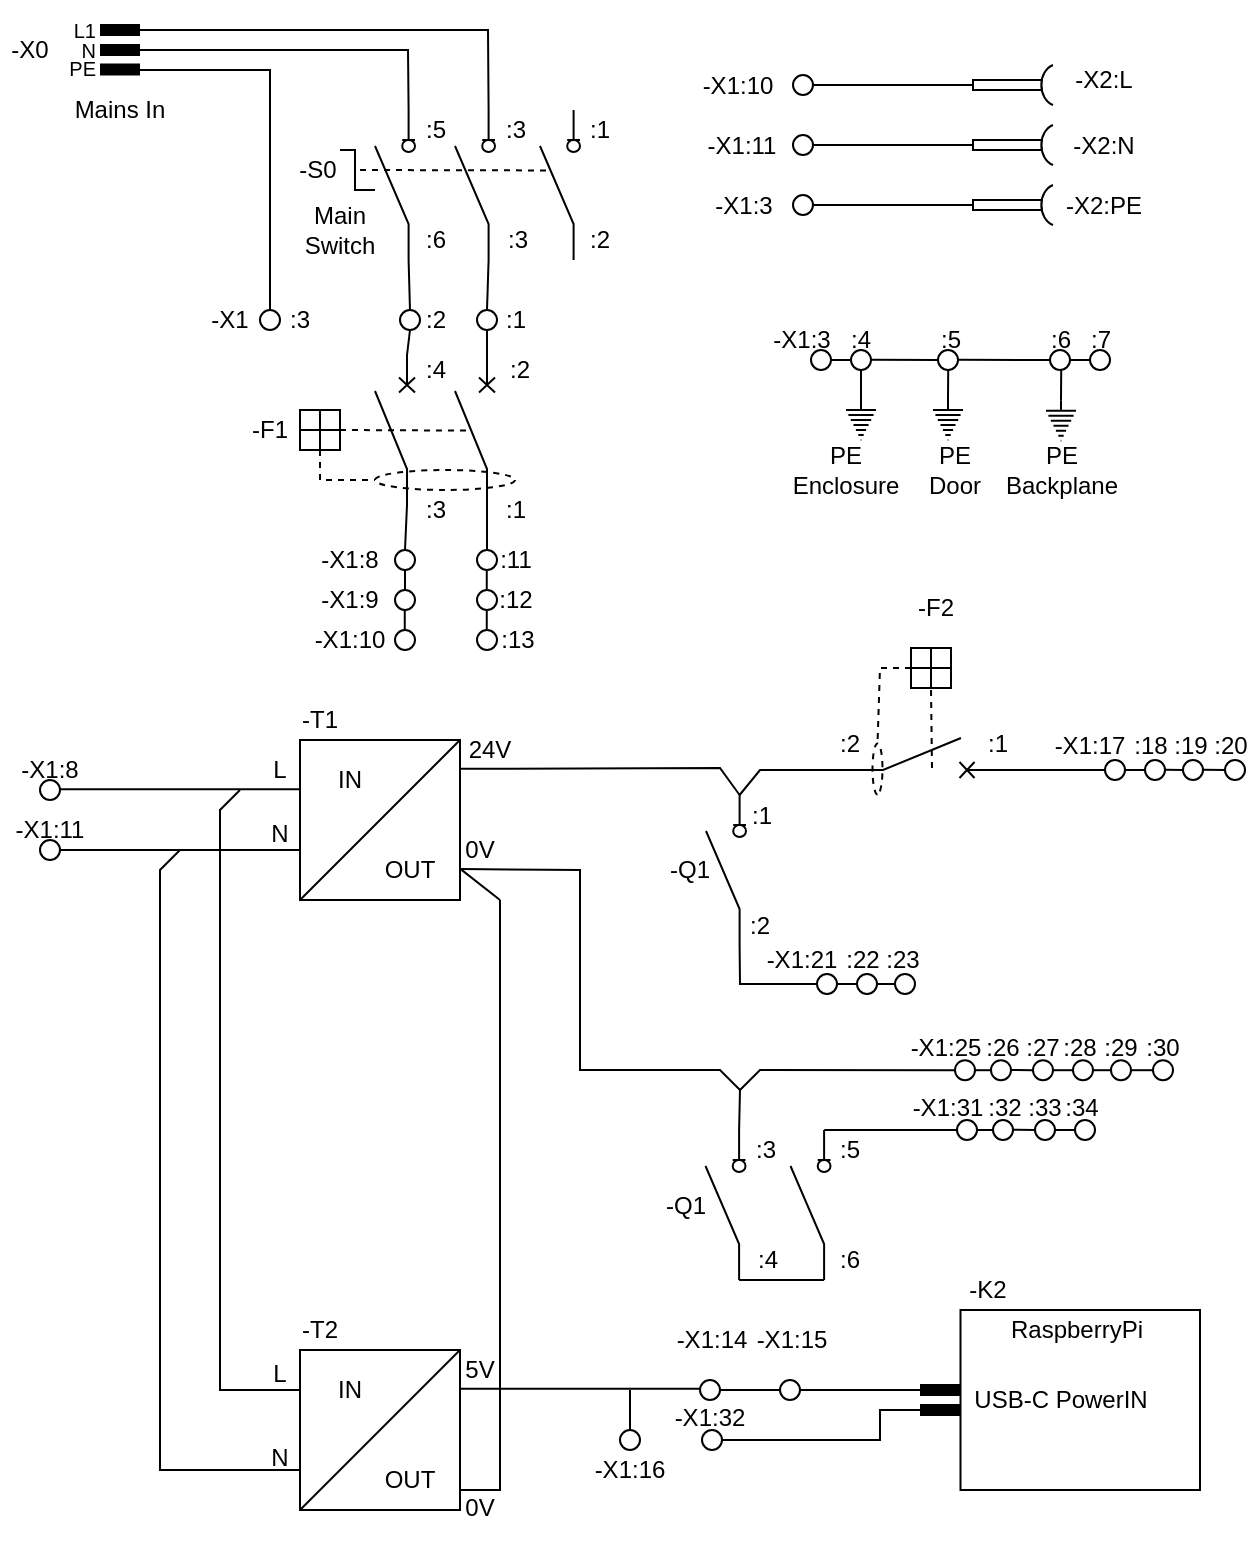 <mxfile version="21.8.2" type="embed"><diagram id="_w5quBjUEY321jHu5cvN" name="Page-1"><mxGraphModel dx="1156" dy="603" grid="1" gridSize="10" guides="1" tooltips="1" connect="1" arrows="1" fold="1" page="1" pageScale="1" pageWidth="827" pageHeight="1169" math="0" shadow="0"><root><mxCell id="0"/><mxCell id="1" parent="0"/><mxCell id="90" value="" style="rounded=0;whiteSpace=wrap;html=1;fillColor=none;" parent="1" vertex="1"><mxGeometry x="550.25" y="880" width="119.75" height="90" as="geometry"/></mxCell><mxCell id="hFVKdKWCD8MQ9zV9a1Gs-126" value="&lt;font style=&quot;font-size: 12px;&quot; face=&quot;Helvetica&quot;&gt;-X1:25&lt;/font&gt;" style="text;html=1;strokeColor=none;fillColor=none;align=center;verticalAlign=middle;whiteSpace=wrap;rounded=0;" parent="1" vertex="1"><mxGeometry x="517.5" y="734.1" width="50" height="30" as="geometry"/></mxCell><mxCell id="hFVKdKWCD8MQ9zV9a1Gs-173" value="&lt;font style=&quot;font-size: 12px;&quot; face=&quot;Helvetica&quot;&gt;-X1:17&lt;/font&gt;" style="text;html=1;strokeColor=none;fillColor=none;align=center;verticalAlign=middle;whiteSpace=wrap;rounded=0;" parent="1" vertex="1"><mxGeometry x="590" y="583" width="50" height="30" as="geometry"/></mxCell><mxCell id="hFVKdKWCD8MQ9zV9a1Gs-191" value="&lt;font style=&quot;font-size: 12px;&quot; face=&quot;Helvetica&quot;&gt;:26&lt;/font&gt;" style="text;html=1;strokeColor=none;fillColor=none;align=center;verticalAlign=middle;whiteSpace=wrap;rounded=0;" parent="1" vertex="1"><mxGeometry x="562" y="734.1" width="19" height="30" as="geometry"/></mxCell><mxCell id="hFVKdKWCD8MQ9zV9a1Gs-195" value="&lt;font style=&quot;font-size: 12px;&quot; face=&quot;Helvetica&quot;&gt;:30&lt;/font&gt;" style="text;html=1;strokeColor=none;fillColor=none;align=center;verticalAlign=middle;whiteSpace=wrap;rounded=0;" parent="1" vertex="1"><mxGeometry x="642" y="734.1" width="19" height="30" as="geometry"/></mxCell><mxCell id="hFVKdKWCD8MQ9zV9a1Gs-143" value="&lt;font style=&quot;font-size: 12px;&quot; face=&quot;Helvetica&quot;&gt;-X1:32&lt;/font&gt;" style="text;html=1;strokeColor=none;fillColor=none;align=center;verticalAlign=middle;whiteSpace=wrap;rounded=0;" parent="1" vertex="1"><mxGeometry x="400" y="919" width="50" height="30" as="geometry"/></mxCell><mxCell id="hFVKdKWCD8MQ9zV9a1Gs-115" value="0V" style="text;html=1;strokeColor=none;fillColor=none;align=center;verticalAlign=middle;whiteSpace=wrap;rounded=0;" parent="1" vertex="1"><mxGeometry x="290" y="630" width="40" height="40" as="geometry"/></mxCell><mxCell id="hFVKdKWCD8MQ9zV9a1Gs-3" value="" style="endArrow=none;html=1;rounded=0;strokeWidth=6;" parent="1" edge="1"><mxGeometry width="50" height="50" relative="1" as="geometry"><mxPoint x="120" y="240" as="sourcePoint"/><mxPoint x="140" y="240" as="targetPoint"/></mxGeometry></mxCell><mxCell id="hFVKdKWCD8MQ9zV9a1Gs-4" value="" style="endArrow=none;html=1;rounded=0;strokeWidth=6;" parent="1" edge="1"><mxGeometry width="50" height="50" relative="1" as="geometry"><mxPoint x="120" y="250" as="sourcePoint"/><mxPoint x="140" y="250" as="targetPoint"/></mxGeometry></mxCell><mxCell id="hFVKdKWCD8MQ9zV9a1Gs-5" value="" style="endArrow=none;html=1;rounded=0;strokeWidth=6;" parent="1" edge="1"><mxGeometry width="50" height="50" relative="1" as="geometry"><mxPoint x="120" y="259.8" as="sourcePoint"/><mxPoint x="140" y="259.8" as="targetPoint"/></mxGeometry></mxCell><mxCell id="hFVKdKWCD8MQ9zV9a1Gs-6" value="&lt;p style=&quot;line-height: 95%; font-size: 10px;&quot;&gt;&lt;font style=&quot;font-size: 10px;&quot;&gt;L1&lt;br&gt;N&lt;br&gt;PE&lt;/font&gt;&lt;/p&gt;" style="text;html=1;strokeColor=none;fillColor=none;align=right;verticalAlign=middle;whiteSpace=wrap;rounded=0;" parent="1" vertex="1"><mxGeometry x="100" y="230" width="20" height="40" as="geometry"/></mxCell><mxCell id="hFVKdKWCD8MQ9zV9a1Gs-8" value="" style="verticalLabelPosition=bottom;shadow=0;dashed=0;align=center;html=1;verticalAlign=top;strokeWidth=1;shape=ellipse;perimeter=ellipsePerimeter;" parent="1" vertex="1"><mxGeometry x="267.5" y="500" width="10" height="10" as="geometry"/></mxCell><mxCell id="hFVKdKWCD8MQ9zV9a1Gs-15" value="" style="pointerEvents=1;verticalLabelPosition=bottom;shadow=0;dashed=0;align=center;html=1;verticalAlign=top;shape=mxgraph.electrical.electro-mechanical.circuitBreaker2;elSwitchState=off;rotation=-90;" parent="1" vertex="1"><mxGeometry x="230" y="430" width="75" height="20" as="geometry"/></mxCell><mxCell id="hFVKdKWCD8MQ9zV9a1Gs-16" value="" style="pointerEvents=1;verticalLabelPosition=bottom;shadow=0;dashed=0;align=center;html=1;verticalAlign=top;shape=mxgraph.electrical.electro-mechanical.circuitBreaker2;elSwitchState=off;rotation=-90;" parent="1" vertex="1"><mxGeometry x="270" y="430" width="75" height="20" as="geometry"/></mxCell><mxCell id="hFVKdKWCD8MQ9zV9a1Gs-17" value="" style="html=1;shape=mxgraph.electrical.electro-mechanical.switchDisconnector;aspect=fixed;elSwitchState=off;direction=north;" parent="1" vertex="1"><mxGeometry x="257.5" y="280" width="20" height="75" as="geometry"/></mxCell><mxCell id="hFVKdKWCD8MQ9zV9a1Gs-18" value="" style="html=1;shape=mxgraph.electrical.electro-mechanical.switchDisconnector;aspect=fixed;elSwitchState=off;direction=north;" parent="1" vertex="1"><mxGeometry x="297.5" y="280" width="20" height="75" as="geometry"/></mxCell><mxCell id="hFVKdKWCD8MQ9zV9a1Gs-19" value="" style="html=1;shape=mxgraph.electrical.electro-mechanical.switchDisconnector;aspect=fixed;elSwitchState=off;direction=north;" parent="1" vertex="1"><mxGeometry x="340" y="280" width="20" height="75" as="geometry"/></mxCell><mxCell id="hFVKdKWCD8MQ9zV9a1Gs-20" value="" style="verticalLabelPosition=bottom;shadow=0;dashed=0;align=center;html=1;verticalAlign=top;strokeWidth=1;shape=ellipse;perimeter=ellipsePerimeter;" parent="1" vertex="1"><mxGeometry x="200" y="380" width="10" height="10" as="geometry"/></mxCell><mxCell id="hFVKdKWCD8MQ9zV9a1Gs-21" value="" style="verticalLabelPosition=bottom;shadow=0;dashed=0;align=center;html=1;verticalAlign=top;strokeWidth=1;shape=ellipse;perimeter=ellipsePerimeter;" parent="1" vertex="1"><mxGeometry x="270" y="380" width="10" height="10" as="geometry"/></mxCell><mxCell id="hFVKdKWCD8MQ9zV9a1Gs-22" value="" style="verticalLabelPosition=bottom;shadow=0;dashed=0;align=center;html=1;verticalAlign=top;strokeWidth=1;shape=ellipse;perimeter=ellipsePerimeter;" parent="1" vertex="1"><mxGeometry x="308.5" y="380" width="10" height="10" as="geometry"/></mxCell><mxCell id="hFVKdKWCD8MQ9zV9a1Gs-26" value="" style="endArrow=none;html=1;rounded=0;exitX=1;exitY=0.84;exitDx=0;exitDy=0;" parent="1" source="hFVKdKWCD8MQ9zV9a1Gs-17" edge="1"><mxGeometry width="50" height="50" relative="1" as="geometry"><Array as="points"><mxPoint x="274" y="250"/></Array><mxPoint x="150" y="350" as="sourcePoint"/><mxPoint x="140" y="250" as="targetPoint"/></mxGeometry></mxCell><mxCell id="hFVKdKWCD8MQ9zV9a1Gs-29" value="" style="endArrow=none;html=1;rounded=0;exitX=0.5;exitY=0;exitDx=0;exitDy=0;" parent="1" source="hFVKdKWCD8MQ9zV9a1Gs-20" edge="1"><mxGeometry width="50" height="50" relative="1" as="geometry"><Array as="points"><mxPoint x="205" y="260"/></Array><mxPoint x="190" y="340" as="sourcePoint"/><mxPoint x="140" y="260" as="targetPoint"/></mxGeometry></mxCell><mxCell id="hFVKdKWCD8MQ9zV9a1Gs-30" value="" style="endArrow=none;html=1;rounded=0;entryX=1;entryY=0.84;entryDx=0;entryDy=0;" parent="1" target="hFVKdKWCD8MQ9zV9a1Gs-18" edge="1"><mxGeometry width="50" height="50" relative="1" as="geometry"><Array as="points"><mxPoint x="314" y="240"/></Array><mxPoint x="140" y="240" as="sourcePoint"/><mxPoint x="270" y="280" as="targetPoint"/></mxGeometry></mxCell><mxCell id="hFVKdKWCD8MQ9zV9a1Gs-34" value="Main Switch" style="text;html=1;strokeColor=none;fillColor=none;align=center;verticalAlign=middle;whiteSpace=wrap;rounded=0;" parent="1" vertex="1"><mxGeometry x="210" y="325" width="60" height="30" as="geometry"/></mxCell><mxCell id="hFVKdKWCD8MQ9zV9a1Gs-36" value="Mains In" style="text;html=1;strokeColor=none;fillColor=none;align=center;verticalAlign=middle;whiteSpace=wrap;rounded=0;" parent="1" vertex="1"><mxGeometry x="100" y="270" width="60" height="20" as="geometry"/></mxCell><mxCell id="hFVKdKWCD8MQ9zV9a1Gs-37" value="&lt;font face=&quot;Helvetica&quot;&gt;-X0&lt;/font&gt;" style="text;html=1;strokeColor=none;fillColor=none;align=center;verticalAlign=middle;whiteSpace=wrap;rounded=0;" parent="1" vertex="1"><mxGeometry x="70" y="235" width="30" height="30" as="geometry"/></mxCell><mxCell id="hFVKdKWCD8MQ9zV9a1Gs-38" value="&lt;font face=&quot;Helvetica&quot;&gt;-X1&lt;/font&gt;" style="text;html=1;strokeColor=none;fillColor=none;align=center;verticalAlign=middle;whiteSpace=wrap;rounded=0;" parent="1" vertex="1"><mxGeometry x="170" y="370" width="30" height="30" as="geometry"/></mxCell><mxCell id="hFVKdKWCD8MQ9zV9a1Gs-39" value=":3" style="text;html=1;strokeColor=none;fillColor=none;align=center;verticalAlign=middle;whiteSpace=wrap;rounded=0;" parent="1" vertex="1"><mxGeometry x="210" y="370" width="20" height="30" as="geometry"/></mxCell><mxCell id="hFVKdKWCD8MQ9zV9a1Gs-40" value=":2" style="text;html=1;strokeColor=none;fillColor=none;align=center;verticalAlign=middle;whiteSpace=wrap;rounded=0;" parent="1" vertex="1"><mxGeometry x="277.5" y="375" width="20" height="20" as="geometry"/></mxCell><mxCell id="hFVKdKWCD8MQ9zV9a1Gs-41" value=":1" style="text;html=1;strokeColor=none;fillColor=none;align=center;verticalAlign=middle;whiteSpace=wrap;rounded=0;" parent="1" vertex="1"><mxGeometry x="317.5" y="375" width="20" height="20" as="geometry"/></mxCell><mxCell id="hFVKdKWCD8MQ9zV9a1Gs-42" value=":4" style="text;html=1;strokeColor=none;fillColor=none;align=center;verticalAlign=middle;whiteSpace=wrap;rounded=0;" parent="1" vertex="1"><mxGeometry x="277.5" y="400" width="20" height="20" as="geometry"/></mxCell><mxCell id="hFVKdKWCD8MQ9zV9a1Gs-43" value=":2" style="text;html=1;strokeColor=none;fillColor=none;align=center;verticalAlign=middle;whiteSpace=wrap;rounded=0;" parent="1" vertex="1"><mxGeometry x="320" y="400" width="20" height="20" as="geometry"/></mxCell><mxCell id="hFVKdKWCD8MQ9zV9a1Gs-44" value=":3" style="text;html=1;strokeColor=none;fillColor=none;align=center;verticalAlign=middle;whiteSpace=wrap;rounded=0;" parent="1" vertex="1"><mxGeometry x="277.5" y="470" width="20" height="20" as="geometry"/></mxCell><mxCell id="hFVKdKWCD8MQ9zV9a1Gs-45" value=":1" style="text;html=1;strokeColor=none;fillColor=none;align=center;verticalAlign=middle;whiteSpace=wrap;rounded=0;" parent="1" vertex="1"><mxGeometry x="317.5" y="470" width="20" height="20" as="geometry"/></mxCell><mxCell id="hFVKdKWCD8MQ9zV9a1Gs-46" value="" style="verticalLabelPosition=bottom;shadow=0;dashed=0;align=center;html=1;verticalAlign=top;strokeWidth=1;shape=ellipse;perimeter=ellipsePerimeter;" parent="1" vertex="1"><mxGeometry x="267.5" y="520" width="10" height="10" as="geometry"/></mxCell><mxCell id="hFVKdKWCD8MQ9zV9a1Gs-47" value="" style="verticalLabelPosition=bottom;shadow=0;dashed=0;align=center;html=1;verticalAlign=top;strokeWidth=1;shape=ellipse;perimeter=ellipsePerimeter;" parent="1" vertex="1"><mxGeometry x="267.5" y="540" width="10" height="10" as="geometry"/></mxCell><mxCell id="hFVKdKWCD8MQ9zV9a1Gs-48" value="" style="verticalLabelPosition=bottom;shadow=0;dashed=0;align=center;html=1;verticalAlign=top;strokeWidth=1;shape=ellipse;perimeter=ellipsePerimeter;" parent="1" vertex="1"><mxGeometry x="308.5" y="500" width="10" height="10" as="geometry"/></mxCell><mxCell id="hFVKdKWCD8MQ9zV9a1Gs-49" value="" style="verticalLabelPosition=bottom;shadow=0;dashed=0;align=center;html=1;verticalAlign=top;strokeWidth=1;shape=ellipse;perimeter=ellipsePerimeter;" parent="1" vertex="1"><mxGeometry x="308.5" y="520" width="10" height="10" as="geometry"/></mxCell><mxCell id="hFVKdKWCD8MQ9zV9a1Gs-50" value="" style="verticalLabelPosition=bottom;shadow=0;dashed=0;align=center;html=1;verticalAlign=top;strokeWidth=1;shape=ellipse;perimeter=ellipsePerimeter;" parent="1" vertex="1"><mxGeometry x="308.5" y="540" width="10" height="10" as="geometry"/></mxCell><mxCell id="hFVKdKWCD8MQ9zV9a1Gs-51" value="" style="ellipse;whiteSpace=wrap;html=1;fillColor=none;dashed=1;" parent="1" vertex="1"><mxGeometry x="257.5" y="460" width="70" height="10" as="geometry"/></mxCell><mxCell id="hFVKdKWCD8MQ9zV9a1Gs-52" value="" style="rounded=0;whiteSpace=wrap;html=1;fillColor=none;" parent="1" vertex="1"><mxGeometry x="220" y="430" width="20" height="20" as="geometry"/></mxCell><mxCell id="hFVKdKWCD8MQ9zV9a1Gs-53" value="" style="endArrow=none;html=1;rounded=0;exitX=0;exitY=0.5;exitDx=0;exitDy=0;entryX=1;entryY=0.5;entryDx=0;entryDy=0;" parent="1" source="hFVKdKWCD8MQ9zV9a1Gs-52" target="hFVKdKWCD8MQ9zV9a1Gs-52" edge="1"><mxGeometry width="50" height="50" relative="1" as="geometry"><mxPoint x="170" y="360" as="sourcePoint"/><mxPoint x="220" y="310" as="targetPoint"/></mxGeometry></mxCell><mxCell id="hFVKdKWCD8MQ9zV9a1Gs-54" value="" style="endArrow=none;html=1;rounded=0;entryX=0.5;entryY=1;entryDx=0;entryDy=0;exitX=0.5;exitY=0;exitDx=0;exitDy=0;" parent="1" source="hFVKdKWCD8MQ9zV9a1Gs-52" target="hFVKdKWCD8MQ9zV9a1Gs-52" edge="1"><mxGeometry width="50" height="50" relative="1" as="geometry"><mxPoint x="170" y="360" as="sourcePoint"/><mxPoint x="220" y="310" as="targetPoint"/></mxGeometry></mxCell><mxCell id="hFVKdKWCD8MQ9zV9a1Gs-55" value="" style="endArrow=none;html=1;rounded=0;entryX=0.496;entryY=0.342;entryDx=0;entryDy=0;entryPerimeter=0;exitX=1;exitY=0.5;exitDx=0;exitDy=0;dashed=1;" parent="1" source="hFVKdKWCD8MQ9zV9a1Gs-52" target="hFVKdKWCD8MQ9zV9a1Gs-16" edge="1"><mxGeometry width="50" height="50" relative="1" as="geometry"><mxPoint x="200" y="450" as="sourcePoint"/><mxPoint x="250" y="400" as="targetPoint"/></mxGeometry></mxCell><mxCell id="hFVKdKWCD8MQ9zV9a1Gs-57" value="" style="endArrow=none;dashed=1;html=1;rounded=0;entryX=0;entryY=0.5;entryDx=0;entryDy=0;exitX=0.5;exitY=1;exitDx=0;exitDy=0;" parent="1" source="hFVKdKWCD8MQ9zV9a1Gs-52" target="hFVKdKWCD8MQ9zV9a1Gs-51" edge="1"><mxGeometry width="50" height="50" relative="1" as="geometry"><Array as="points"><mxPoint x="230" y="465"/></Array><mxPoint x="200" y="450" as="sourcePoint"/><mxPoint x="250" y="400" as="targetPoint"/></mxGeometry></mxCell><mxCell id="hFVKdKWCD8MQ9zV9a1Gs-59" value="-F1" style="text;html=1;strokeColor=none;fillColor=none;align=center;verticalAlign=middle;whiteSpace=wrap;rounded=0;" parent="1" vertex="1"><mxGeometry x="190" y="430" width="30" height="20" as="geometry"/></mxCell><mxCell id="hFVKdKWCD8MQ9zV9a1Gs-60" value=":1" style="text;html=1;strokeColor=none;fillColor=none;align=center;verticalAlign=middle;whiteSpace=wrap;rounded=0;" parent="1" vertex="1"><mxGeometry x="360" y="280" width="20" height="20" as="geometry"/></mxCell><mxCell id="hFVKdKWCD8MQ9zV9a1Gs-61" value=":2" style="text;html=1;strokeColor=none;fillColor=none;align=center;verticalAlign=middle;whiteSpace=wrap;rounded=0;" parent="1" vertex="1"><mxGeometry x="360" y="335" width="20" height="20" as="geometry"/></mxCell><mxCell id="hFVKdKWCD8MQ9zV9a1Gs-62" value=":3" style="text;html=1;strokeColor=none;fillColor=none;align=center;verticalAlign=middle;whiteSpace=wrap;rounded=0;" parent="1" vertex="1"><mxGeometry x="317.5" y="280" width="20" height="20" as="geometry"/></mxCell><mxCell id="hFVKdKWCD8MQ9zV9a1Gs-63" value=":3" style="text;html=1;strokeColor=none;fillColor=none;align=center;verticalAlign=middle;whiteSpace=wrap;rounded=0;" parent="1" vertex="1"><mxGeometry x="318.5" y="335" width="20" height="20" as="geometry"/></mxCell><mxCell id="hFVKdKWCD8MQ9zV9a1Gs-64" value=":5" style="text;html=1;strokeColor=none;fillColor=none;align=center;verticalAlign=middle;whiteSpace=wrap;rounded=0;" parent="1" vertex="1"><mxGeometry x="277.5" y="280" width="20" height="20" as="geometry"/></mxCell><mxCell id="hFVKdKWCD8MQ9zV9a1Gs-65" value=":6" style="text;html=1;strokeColor=none;fillColor=none;align=center;verticalAlign=middle;whiteSpace=wrap;rounded=0;" parent="1" vertex="1"><mxGeometry x="277.5" y="335" width="20" height="20" as="geometry"/></mxCell><mxCell id="hFVKdKWCD8MQ9zV9a1Gs-66" value="" style="endArrow=none;dashed=1;html=1;rounded=0;entryX=0.597;entryY=0.238;entryDx=0;entryDy=0;entryPerimeter=0;" parent="1" target="hFVKdKWCD8MQ9zV9a1Gs-19" edge="1"><mxGeometry width="50" height="50" relative="1" as="geometry"><mxPoint x="250" y="310" as="sourcePoint"/><mxPoint x="345" y="317.35" as="targetPoint"/></mxGeometry></mxCell><mxCell id="hFVKdKWCD8MQ9zV9a1Gs-70" value="" style="endArrow=none;html=1;rounded=0;" parent="1" edge="1"><mxGeometry width="50" height="50" relative="1" as="geometry"><Array as="points"><mxPoint x="247.5" y="320"/><mxPoint x="247.5" y="300"/></Array><mxPoint x="257.5" y="320" as="sourcePoint"/><mxPoint x="240" y="300" as="targetPoint"/></mxGeometry></mxCell><mxCell id="hFVKdKWCD8MQ9zV9a1Gs-71" value="&lt;font face=&quot;Helvetica&quot;&gt;-S0&lt;/font&gt;" style="text;html=1;strokeColor=none;fillColor=none;align=center;verticalAlign=middle;whiteSpace=wrap;rounded=0;" parent="1" vertex="1"><mxGeometry x="214" y="295" width="30" height="30" as="geometry"/></mxCell><mxCell id="hFVKdKWCD8MQ9zV9a1Gs-72" value="" style="endArrow=none;html=1;rounded=0;entryX=0;entryY=0.84;entryDx=0;entryDy=0;exitX=0.5;exitY=0;exitDx=0;exitDy=0;" parent="1" source="hFVKdKWCD8MQ9zV9a1Gs-21" target="hFVKdKWCD8MQ9zV9a1Gs-17" edge="1"><mxGeometry width="50" height="50" relative="1" as="geometry"><mxPoint x="310" y="410" as="sourcePoint"/><mxPoint x="360" y="360" as="targetPoint"/></mxGeometry></mxCell><mxCell id="hFVKdKWCD8MQ9zV9a1Gs-73" value="" style="endArrow=none;html=1;rounded=0;entryX=0;entryY=0.84;entryDx=0;entryDy=0;exitX=0.5;exitY=0;exitDx=0;exitDy=0;" parent="1" source="hFVKdKWCD8MQ9zV9a1Gs-22" target="hFVKdKWCD8MQ9zV9a1Gs-18" edge="1"><mxGeometry width="50" height="50" relative="1" as="geometry"><mxPoint x="310" y="410" as="sourcePoint"/><mxPoint x="360" y="360" as="targetPoint"/></mxGeometry></mxCell><mxCell id="hFVKdKWCD8MQ9zV9a1Gs-74" value="" style="endArrow=none;html=1;rounded=0;entryX=0.5;entryY=1;entryDx=0;entryDy=0;exitX=1;exitY=0.8;exitDx=0;exitDy=0;" parent="1" source="hFVKdKWCD8MQ9zV9a1Gs-16" target="hFVKdKWCD8MQ9zV9a1Gs-22" edge="1"><mxGeometry width="50" height="50" relative="1" as="geometry"><mxPoint x="310" y="410" as="sourcePoint"/><mxPoint x="360" y="360" as="targetPoint"/></mxGeometry></mxCell><mxCell id="hFVKdKWCD8MQ9zV9a1Gs-75" value="" style="endArrow=none;html=1;rounded=0;entryX=0.5;entryY=1;entryDx=0;entryDy=0;exitX=1;exitY=0.8;exitDx=0;exitDy=0;" parent="1" source="hFVKdKWCD8MQ9zV9a1Gs-15" target="hFVKdKWCD8MQ9zV9a1Gs-21" edge="1"><mxGeometry width="50" height="50" relative="1" as="geometry"><mxPoint x="310" y="410" as="sourcePoint"/><mxPoint x="360" y="360" as="targetPoint"/></mxGeometry></mxCell><mxCell id="hFVKdKWCD8MQ9zV9a1Gs-76" value="" style="endArrow=none;html=1;rounded=0;entryX=0;entryY=0.8;entryDx=0;entryDy=0;exitX=0.5;exitY=0;exitDx=0;exitDy=0;" parent="1" source="hFVKdKWCD8MQ9zV9a1Gs-8" target="hFVKdKWCD8MQ9zV9a1Gs-15" edge="1"><mxGeometry width="50" height="50" relative="1" as="geometry"><mxPoint x="310" y="510" as="sourcePoint"/><mxPoint x="360" y="460" as="targetPoint"/></mxGeometry></mxCell><mxCell id="hFVKdKWCD8MQ9zV9a1Gs-77" value="" style="endArrow=none;html=1;rounded=0;entryX=0;entryY=0.8;entryDx=0;entryDy=0;exitX=0.5;exitY=0;exitDx=0;exitDy=0;" parent="1" source="hFVKdKWCD8MQ9zV9a1Gs-48" target="hFVKdKWCD8MQ9zV9a1Gs-16" edge="1"><mxGeometry width="50" height="50" relative="1" as="geometry"><mxPoint x="310" y="510" as="sourcePoint"/><mxPoint x="360" y="460" as="targetPoint"/></mxGeometry></mxCell><mxCell id="hFVKdKWCD8MQ9zV9a1Gs-78" value="" style="endArrow=none;html=1;rounded=0;entryX=0.5;entryY=1;entryDx=0;entryDy=0;exitX=0.5;exitY=0;exitDx=0;exitDy=0;" parent="1" source="hFVKdKWCD8MQ9zV9a1Gs-46" target="hFVKdKWCD8MQ9zV9a1Gs-8" edge="1"><mxGeometry width="50" height="50" relative="1" as="geometry"><mxPoint x="310" y="570" as="sourcePoint"/><mxPoint x="360" y="520" as="targetPoint"/></mxGeometry></mxCell><mxCell id="hFVKdKWCD8MQ9zV9a1Gs-79" value="" style="endArrow=none;html=1;rounded=0;entryX=0.5;entryY=1;entryDx=0;entryDy=0;exitX=0.5;exitY=0;exitDx=0;exitDy=0;" parent="1" edge="1"><mxGeometry width="50" height="50" relative="1" as="geometry"><mxPoint x="313.38" y="520" as="sourcePoint"/><mxPoint x="313.38" y="510" as="targetPoint"/></mxGeometry></mxCell><mxCell id="hFVKdKWCD8MQ9zV9a1Gs-80" value="" style="endArrow=none;html=1;rounded=0;entryX=0.5;entryY=1;entryDx=0;entryDy=0;exitX=0.5;exitY=0;exitDx=0;exitDy=0;" parent="1" edge="1"><mxGeometry width="50" height="50" relative="1" as="geometry"><mxPoint x="272.38" y="540" as="sourcePoint"/><mxPoint x="272.38" y="530" as="targetPoint"/></mxGeometry></mxCell><mxCell id="hFVKdKWCD8MQ9zV9a1Gs-81" value="" style="endArrow=none;html=1;rounded=0;entryX=0.5;entryY=1;entryDx=0;entryDy=0;exitX=0.5;exitY=0;exitDx=0;exitDy=0;" parent="1" edge="1"><mxGeometry width="50" height="50" relative="1" as="geometry"><mxPoint x="313.38" y="540" as="sourcePoint"/><mxPoint x="313.38" y="530" as="targetPoint"/></mxGeometry></mxCell><mxCell id="hFVKdKWCD8MQ9zV9a1Gs-82" value="" style="endArrow=none;html=1;rounded=0;strokeWidth=6;" parent="1" edge="1"><mxGeometry width="50" height="50" relative="1" as="geometry"><mxPoint x="530" y="920" as="sourcePoint"/><mxPoint x="550" y="920" as="targetPoint"/></mxGeometry></mxCell><mxCell id="hFVKdKWCD8MQ9zV9a1Gs-83" value="" style="endArrow=none;html=1;rounded=0;strokeWidth=6;" parent="1" edge="1"><mxGeometry width="50" height="50" relative="1" as="geometry"><mxPoint x="530" y="930" as="sourcePoint"/><mxPoint x="550" y="930" as="targetPoint"/></mxGeometry></mxCell><mxCell id="hFVKdKWCD8MQ9zV9a1Gs-87" value="&lt;font face=&quot;Helvetica&quot;&gt;-K2&lt;/font&gt;" style="text;html=1;strokeColor=none;fillColor=none;align=center;verticalAlign=middle;whiteSpace=wrap;rounded=0;" parent="1" vertex="1"><mxGeometry x="544.5" y="860" width="37.5" height="20" as="geometry"/></mxCell><mxCell id="hFVKdKWCD8MQ9zV9a1Gs-88" value="" style="whiteSpace=wrap;html=1;aspect=fixed;fillColor=none;" parent="1" vertex="1"><mxGeometry x="220" y="900" width="80" height="80" as="geometry"/></mxCell><mxCell id="hFVKdKWCD8MQ9zV9a1Gs-89" value="" style="endArrow=none;html=1;rounded=0;entryX=1;entryY=0;entryDx=0;entryDy=0;exitX=0;exitY=1;exitDx=0;exitDy=0;" parent="1" source="hFVKdKWCD8MQ9zV9a1Gs-88" target="hFVKdKWCD8MQ9zV9a1Gs-88" edge="1"><mxGeometry width="50" height="50" relative="1" as="geometry"><mxPoint x="140" y="900" as="sourcePoint"/><mxPoint x="190" y="850" as="targetPoint"/></mxGeometry></mxCell><mxCell id="hFVKdKWCD8MQ9zV9a1Gs-90" value="IN" style="text;html=1;strokeColor=none;fillColor=none;align=center;verticalAlign=middle;whiteSpace=wrap;rounded=0;" parent="1" vertex="1"><mxGeometry x="230" y="910" width="30" height="20" as="geometry"/></mxCell><mxCell id="hFVKdKWCD8MQ9zV9a1Gs-91" value="OUT" style="text;html=1;strokeColor=none;fillColor=none;align=center;verticalAlign=middle;whiteSpace=wrap;rounded=0;" parent="1" vertex="1"><mxGeometry x="260" y="955" width="30" height="20" as="geometry"/></mxCell><mxCell id="hFVKdKWCD8MQ9zV9a1Gs-92" value="" style="whiteSpace=wrap;html=1;aspect=fixed;fillColor=none;" parent="1" vertex="1"><mxGeometry x="220" y="595" width="80" height="80" as="geometry"/></mxCell><mxCell id="hFVKdKWCD8MQ9zV9a1Gs-93" value="" style="endArrow=none;html=1;rounded=0;entryX=1;entryY=0;entryDx=0;entryDy=0;exitX=0;exitY=1;exitDx=0;exitDy=0;" parent="1" source="hFVKdKWCD8MQ9zV9a1Gs-92" target="hFVKdKWCD8MQ9zV9a1Gs-92" edge="1"><mxGeometry width="50" height="50" relative="1" as="geometry"><mxPoint x="140" y="595" as="sourcePoint"/><mxPoint x="190" y="545" as="targetPoint"/></mxGeometry></mxCell><mxCell id="hFVKdKWCD8MQ9zV9a1Gs-94" value="IN" style="text;html=1;strokeColor=none;fillColor=none;align=center;verticalAlign=middle;whiteSpace=wrap;rounded=0;" parent="1" vertex="1"><mxGeometry x="230" y="605" width="30" height="20" as="geometry"/></mxCell><mxCell id="hFVKdKWCD8MQ9zV9a1Gs-95" value="OUT" style="text;html=1;strokeColor=none;fillColor=none;align=center;verticalAlign=middle;whiteSpace=wrap;rounded=0;" parent="1" vertex="1"><mxGeometry x="260" y="650" width="30" height="20" as="geometry"/></mxCell><mxCell id="hFVKdKWCD8MQ9zV9a1Gs-101" value="" style="endArrow=none;html=1;rounded=0;entryX=1;entryY=0.75;entryDx=0;entryDy=0;" parent="1" source="hFVKdKWCD8MQ9zV9a1Gs-104" edge="1"><mxGeometry width="50" height="50" relative="1" as="geometry"><mxPoint x="420" y="609.41" as="sourcePoint"/><mxPoint x="300" y="609.41" as="targetPoint"/></mxGeometry></mxCell><mxCell id="hFVKdKWCD8MQ9zV9a1Gs-102" value="" style="endArrow=none;html=1;rounded=0;entryX=1;entryY=0.75;entryDx=0;entryDy=0;" parent="1" edge="1"><mxGeometry width="50" height="50" relative="1" as="geometry"><mxPoint x="420" y="919.41" as="sourcePoint"/><mxPoint x="300" y="919.41" as="targetPoint"/></mxGeometry></mxCell><mxCell id="hFVKdKWCD8MQ9zV9a1Gs-103" value="5V" style="text;html=1;strokeColor=none;fillColor=none;align=center;verticalAlign=middle;whiteSpace=wrap;rounded=0;" parent="1" vertex="1"><mxGeometry x="290" y="890" width="40" height="40" as="geometry"/></mxCell><mxCell id="hFVKdKWCD8MQ9zV9a1Gs-104" value="24V" style="text;html=1;strokeColor=none;fillColor=none;align=center;verticalAlign=middle;whiteSpace=wrap;rounded=0;" parent="1" vertex="1"><mxGeometry x="300" y="585" width="30" height="30" as="geometry"/></mxCell><mxCell id="hFVKdKWCD8MQ9zV9a1Gs-107" value="" style="endArrow=none;html=1;rounded=0;entryX=1;entryY=0.75;entryDx=0;entryDy=0;exitX=1;exitY=0.84;exitDx=0;exitDy=0;" parent="1" source="5" edge="1"><mxGeometry width="50" height="50" relative="1" as="geometry"><Array as="points"><mxPoint x="430" y="609"/></Array><mxPoint x="420" y="609.41" as="sourcePoint"/><mxPoint x="300" y="609.41" as="targetPoint"/></mxGeometry></mxCell><mxCell id="hFVKdKWCD8MQ9zV9a1Gs-109" value="" style="endArrow=none;html=1;rounded=0;" parent="1" edge="1"><mxGeometry width="50" height="50" relative="1" as="geometry"><mxPoint x="330" y="665" as="sourcePoint"/><mxPoint x="330" y="665" as="targetPoint"/></mxGeometry></mxCell><mxCell id="hFVKdKWCD8MQ9zV9a1Gs-112" value="" style="endArrow=none;html=1;rounded=0;entryX=1.004;entryY=0.807;entryDx=0;entryDy=0;entryPerimeter=0;" parent="1" target="hFVKdKWCD8MQ9zV9a1Gs-92" edge="1"><mxGeometry width="50" height="50" relative="1" as="geometry"><mxPoint x="320" y="675" as="sourcePoint"/><mxPoint x="300" y="665" as="targetPoint"/></mxGeometry></mxCell><mxCell id="hFVKdKWCD8MQ9zV9a1Gs-116" value="0V" style="text;html=1;strokeColor=none;fillColor=none;align=center;verticalAlign=middle;whiteSpace=wrap;rounded=0;" parent="1" vertex="1"><mxGeometry x="290" y="959" width="40" height="40" as="geometry"/></mxCell><mxCell id="hFVKdKWCD8MQ9zV9a1Gs-122" value="" style="verticalLabelPosition=bottom;shadow=0;dashed=0;align=center;html=1;verticalAlign=top;strokeWidth=1;shape=ellipse;perimeter=ellipsePerimeter;" parent="1" vertex="1"><mxGeometry x="622.5" y="605" width="10" height="10" as="geometry"/></mxCell><mxCell id="hFVKdKWCD8MQ9zV9a1Gs-125" value="" style="verticalLabelPosition=bottom;shadow=0;dashed=0;align=center;html=1;verticalAlign=top;strokeWidth=1;shape=ellipse;perimeter=ellipsePerimeter;" parent="1" vertex="1"><mxGeometry x="547.5" y="755.1" width="10" height="10" as="geometry"/></mxCell><mxCell id="hFVKdKWCD8MQ9zV9a1Gs-128" value="-T1" style="text;html=1;strokeColor=none;fillColor=none;align=center;verticalAlign=middle;whiteSpace=wrap;rounded=0;" parent="1" vertex="1"><mxGeometry x="200" y="570" width="60" height="30" as="geometry"/></mxCell><mxCell id="hFVKdKWCD8MQ9zV9a1Gs-129" value="-T2" style="text;html=1;strokeColor=none;fillColor=none;align=center;verticalAlign=middle;whiteSpace=wrap;rounded=0;" parent="1" vertex="1"><mxGeometry x="200" y="880" width="60" height="20" as="geometry"/></mxCell><mxCell id="hFVKdKWCD8MQ9zV9a1Gs-130" value="" style="endArrow=none;html=1;rounded=0;exitX=0.25;exitY=0.275;exitDx=0;exitDy=0;exitPerimeter=0;" parent="1" source="hFVKdKWCD8MQ9zV9a1Gs-116" edge="1"><mxGeometry width="50" height="50" relative="1" as="geometry"><Array as="points"><mxPoint x="320" y="970"/></Array><mxPoint x="290" y="765" as="sourcePoint"/><mxPoint x="320" y="675" as="targetPoint"/></mxGeometry></mxCell><mxCell id="hFVKdKWCD8MQ9zV9a1Gs-131" value="" style="verticalLabelPosition=bottom;shadow=0;dashed=0;align=center;html=1;verticalAlign=top;strokeWidth=1;shape=ellipse;perimeter=ellipsePerimeter;" parent="1" vertex="1"><mxGeometry x="420" y="915" width="10" height="10" as="geometry"/></mxCell><mxCell id="hFVKdKWCD8MQ9zV9a1Gs-132" value="&lt;font style=&quot;font-size: 12px;&quot; face=&quot;Helvetica&quot;&gt;-X1:14&lt;/font&gt;" style="text;html=1;strokeColor=none;fillColor=none;align=center;verticalAlign=middle;whiteSpace=wrap;rounded=0;" parent="1" vertex="1"><mxGeometry x="401" y="880" width="50" height="30" as="geometry"/></mxCell><mxCell id="hFVKdKWCD8MQ9zV9a1Gs-133" value="" style="verticalLabelPosition=bottom;shadow=0;dashed=0;align=center;html=1;verticalAlign=top;strokeWidth=1;shape=ellipse;perimeter=ellipsePerimeter;" parent="1" vertex="1"><mxGeometry x="460" y="915" width="10" height="10" as="geometry"/></mxCell><mxCell id="hFVKdKWCD8MQ9zV9a1Gs-134" value="-X1&lt;font style=&quot;font-size: 12px;&quot; face=&quot;Helvetica&quot;&gt;:15&lt;/font&gt;" style="text;html=1;strokeColor=none;fillColor=none;align=center;verticalAlign=middle;whiteSpace=wrap;rounded=0;" parent="1" vertex="1"><mxGeometry x="441" y="880" width="50" height="30" as="geometry"/></mxCell><mxCell id="hFVKdKWCD8MQ9zV9a1Gs-136" value="" style="endArrow=none;html=1;rounded=0;exitX=1;exitY=0.5;exitDx=0;exitDy=0;" parent="1" source="hFVKdKWCD8MQ9zV9a1Gs-133" edge="1"><mxGeometry width="50" height="50" relative="1" as="geometry"><mxPoint x="430" y="970" as="sourcePoint"/><mxPoint x="530" y="920" as="targetPoint"/></mxGeometry></mxCell><mxCell id="hFVKdKWCD8MQ9zV9a1Gs-137" value="" style="endArrow=none;html=1;rounded=0;entryX=0;entryY=0.5;entryDx=0;entryDy=0;exitX=1;exitY=0.5;exitDx=0;exitDy=0;" parent="1" source="hFVKdKWCD8MQ9zV9a1Gs-131" target="hFVKdKWCD8MQ9zV9a1Gs-133" edge="1"><mxGeometry width="50" height="50" relative="1" as="geometry"><mxPoint x="430" y="970" as="sourcePoint"/><mxPoint x="480" y="920" as="targetPoint"/></mxGeometry></mxCell><mxCell id="hFVKdKWCD8MQ9zV9a1Gs-142" value="" style="verticalLabelPosition=bottom;shadow=0;dashed=0;align=center;html=1;verticalAlign=top;strokeWidth=1;shape=ellipse;perimeter=ellipsePerimeter;" parent="1" vertex="1"><mxGeometry x="421" y="940" width="10" height="10" as="geometry"/></mxCell><mxCell id="hFVKdKWCD8MQ9zV9a1Gs-146" value="" style="endArrow=none;html=1;rounded=0;exitX=1;exitY=0.5;exitDx=0;exitDy=0;" parent="1" source="hFVKdKWCD8MQ9zV9a1Gs-142" edge="1"><mxGeometry width="50" height="50" relative="1" as="geometry"><Array as="points"><mxPoint x="510" y="945"/><mxPoint x="510" y="930"/></Array><mxPoint x="470" y="970" as="sourcePoint"/><mxPoint x="540" y="930" as="targetPoint"/></mxGeometry></mxCell><mxCell id="hFVKdKWCD8MQ9zV9a1Gs-147" value="" style="endArrow=none;html=1;rounded=0;entryX=0;entryY=0.25;entryDx=0;entryDy=0;" parent="1" edge="1"><mxGeometry width="50" height="50" relative="1" as="geometry"><mxPoint x="100" y="619.6" as="sourcePoint"/><mxPoint x="220" y="619.6" as="targetPoint"/></mxGeometry></mxCell><mxCell id="hFVKdKWCD8MQ9zV9a1Gs-148" value="" style="endArrow=none;html=1;rounded=0;entryX=0;entryY=0.25;entryDx=0;entryDy=0;" parent="1" edge="1"><mxGeometry width="50" height="50" relative="1" as="geometry"><mxPoint x="100" y="650" as="sourcePoint"/><mxPoint x="220" y="650" as="targetPoint"/></mxGeometry></mxCell><mxCell id="hFVKdKWCD8MQ9zV9a1Gs-149" value="" style="endArrow=none;html=1;rounded=0;entryX=0;entryY=0.75;entryDx=0;entryDy=0;" parent="1" target="hFVKdKWCD8MQ9zV9a1Gs-88" edge="1"><mxGeometry width="50" height="50" relative="1" as="geometry"><Array as="points"><mxPoint x="150" y="660"/><mxPoint x="150" y="960"/></Array><mxPoint x="160" y="650" as="sourcePoint"/><mxPoint x="140" y="715" as="targetPoint"/></mxGeometry></mxCell><mxCell id="hFVKdKWCD8MQ9zV9a1Gs-150" value="" style="endArrow=none;html=1;rounded=0;exitX=0;exitY=0.25;exitDx=0;exitDy=0;" parent="1" source="hFVKdKWCD8MQ9zV9a1Gs-88" edge="1"><mxGeometry width="50" height="50" relative="1" as="geometry"><Array as="points"><mxPoint x="180" y="920"/><mxPoint x="180" y="630"/></Array><mxPoint x="160" y="715" as="sourcePoint"/><mxPoint x="190" y="620" as="targetPoint"/></mxGeometry></mxCell><mxCell id="hFVKdKWCD8MQ9zV9a1Gs-151" value="L" style="text;html=1;strokeColor=none;fillColor=none;align=center;verticalAlign=middle;whiteSpace=wrap;rounded=0;" parent="1" vertex="1"><mxGeometry x="190" y="595" width="40" height="30" as="geometry"/></mxCell><mxCell id="hFVKdKWCD8MQ9zV9a1Gs-152" value="L" style="text;html=1;strokeColor=none;fillColor=none;align=center;verticalAlign=middle;whiteSpace=wrap;rounded=0;" parent="1" vertex="1"><mxGeometry x="190" y="897" width="40" height="30" as="geometry"/></mxCell><mxCell id="hFVKdKWCD8MQ9zV9a1Gs-153" value="N" style="text;html=1;strokeColor=none;fillColor=none;align=center;verticalAlign=middle;whiteSpace=wrap;rounded=0;" parent="1" vertex="1"><mxGeometry x="190" y="627" width="40" height="30" as="geometry"/></mxCell><mxCell id="hFVKdKWCD8MQ9zV9a1Gs-154" value="N" style="text;html=1;strokeColor=none;fillColor=none;align=center;verticalAlign=middle;whiteSpace=wrap;rounded=0;" parent="1" vertex="1"><mxGeometry x="190" y="939" width="40" height="30" as="geometry"/></mxCell><mxCell id="hFVKdKWCD8MQ9zV9a1Gs-156" value="" style="verticalLabelPosition=bottom;shadow=0;dashed=0;align=center;html=1;verticalAlign=top;strokeWidth=1;shape=ellipse;perimeter=ellipsePerimeter;" parent="1" vertex="1"><mxGeometry x="90" y="645" width="10" height="10" as="geometry"/></mxCell><mxCell id="hFVKdKWCD8MQ9zV9a1Gs-157" value="&lt;font style=&quot;font-size: 12px;&quot; face=&quot;Helvetica&quot;&gt;-X1:11&lt;/font&gt;" style="text;html=1;strokeColor=none;fillColor=none;align=center;verticalAlign=middle;whiteSpace=wrap;rounded=0;" parent="1" vertex="1"><mxGeometry x="70" y="625" width="50" height="30" as="geometry"/></mxCell><mxCell id="hFVKdKWCD8MQ9zV9a1Gs-158" value="" style="verticalLabelPosition=bottom;shadow=0;dashed=0;align=center;html=1;verticalAlign=top;strokeWidth=1;shape=ellipse;perimeter=ellipsePerimeter;" parent="1" vertex="1"><mxGeometry x="90" y="615" width="10" height="10" as="geometry"/></mxCell><mxCell id="hFVKdKWCD8MQ9zV9a1Gs-159" value="&lt;font style=&quot;font-size: 12px;&quot; face=&quot;Helvetica&quot;&gt;-X1:8&lt;/font&gt;" style="text;html=1;strokeColor=none;fillColor=none;align=center;verticalAlign=middle;whiteSpace=wrap;rounded=0;" parent="1" vertex="1"><mxGeometry x="70" y="595" width="50" height="30" as="geometry"/></mxCell><mxCell id="hFVKdKWCD8MQ9zV9a1Gs-160" value="" style="verticalLabelPosition=bottom;shadow=0;dashed=0;align=center;html=1;verticalAlign=top;strokeWidth=1;shape=ellipse;perimeter=ellipsePerimeter;" parent="1" vertex="1"><mxGeometry x="642.5" y="605" width="10" height="10" as="geometry"/></mxCell><mxCell id="hFVKdKWCD8MQ9zV9a1Gs-161" value="" style="verticalLabelPosition=bottom;shadow=0;dashed=0;align=center;html=1;verticalAlign=top;strokeWidth=1;shape=ellipse;perimeter=ellipsePerimeter;" parent="1" vertex="1"><mxGeometry x="661.5" y="605" width="10" height="10" as="geometry"/></mxCell><mxCell id="hFVKdKWCD8MQ9zV9a1Gs-162" value="" style="verticalLabelPosition=bottom;shadow=0;dashed=0;align=center;html=1;verticalAlign=top;strokeWidth=1;shape=ellipse;perimeter=ellipsePerimeter;" parent="1" vertex="1"><mxGeometry x="682.5" y="605" width="10" height="10" as="geometry"/></mxCell><mxCell id="hFVKdKWCD8MQ9zV9a1Gs-166" value="" style="endArrow=none;html=1;rounded=0;entryX=1;entryY=0.5;entryDx=0;entryDy=0;exitX=0;exitY=0.5;exitDx=0;exitDy=0;" parent="1" source="hFVKdKWCD8MQ9zV9a1Gs-160" target="hFVKdKWCD8MQ9zV9a1Gs-122" edge="1"><mxGeometry width="50" height="50" relative="1" as="geometry"><mxPoint x="742.5" y="670" as="sourcePoint"/><mxPoint x="792.5" y="620" as="targetPoint"/></mxGeometry></mxCell><mxCell id="hFVKdKWCD8MQ9zV9a1Gs-167" value="" style="endArrow=none;html=1;rounded=0;entryX=1;entryY=0.5;entryDx=0;entryDy=0;exitX=0;exitY=0.5;exitDx=0;exitDy=0;" parent="1" source="hFVKdKWCD8MQ9zV9a1Gs-161" edge="1"><mxGeometry width="50" height="50" relative="1" as="geometry"><mxPoint x="662.5" y="590" as="sourcePoint"/><mxPoint x="652.5" y="609.9" as="targetPoint"/></mxGeometry></mxCell><mxCell id="hFVKdKWCD8MQ9zV9a1Gs-168" value="" style="endArrow=none;html=1;rounded=0;entryX=1;entryY=0.5;entryDx=0;entryDy=0;exitX=0;exitY=0.5;exitDx=0;exitDy=0;" parent="1" source="hFVKdKWCD8MQ9zV9a1Gs-162" edge="1"><mxGeometry width="50" height="50" relative="1" as="geometry"><mxPoint x="681.5" y="609.9" as="sourcePoint"/><mxPoint x="671.5" y="609.9" as="targetPoint"/></mxGeometry></mxCell><mxCell id="hFVKdKWCD8MQ9zV9a1Gs-174" value="&lt;font style=&quot;font-size: 12px;&quot; face=&quot;Helvetica&quot;&gt;:18 &lt;br&gt;&lt;/font&gt;" style="text;html=1;strokeColor=none;fillColor=none;align=center;verticalAlign=middle;whiteSpace=wrap;rounded=0;" parent="1" vertex="1"><mxGeometry x="635.5" y="583" width="19" height="30" as="geometry"/></mxCell><mxCell id="hFVKdKWCD8MQ9zV9a1Gs-175" value="&lt;font style=&quot;font-size: 12px;&quot; face=&quot;Helvetica&quot;&gt;:19&lt;/font&gt;" style="text;html=1;strokeColor=none;fillColor=none;align=center;verticalAlign=middle;whiteSpace=wrap;rounded=0;" parent="1" vertex="1"><mxGeometry x="655.5" y="583" width="19" height="30" as="geometry"/></mxCell><mxCell id="hFVKdKWCD8MQ9zV9a1Gs-176" value="&lt;font style=&quot;font-size: 12px;&quot; face=&quot;Helvetica&quot;&gt;:20&lt;/font&gt;" style="text;html=1;strokeColor=none;fillColor=none;align=center;verticalAlign=middle;whiteSpace=wrap;rounded=0;" parent="1" vertex="1"><mxGeometry x="675.5" y="583" width="19" height="30" as="geometry"/></mxCell><mxCell id="hFVKdKWCD8MQ9zV9a1Gs-182" value="" style="verticalLabelPosition=bottom;shadow=0;dashed=0;align=center;html=1;verticalAlign=top;strokeWidth=1;shape=ellipse;perimeter=ellipsePerimeter;" parent="1" vertex="1"><mxGeometry x="565.5" y="755.1" width="10" height="10" as="geometry"/></mxCell><mxCell id="hFVKdKWCD8MQ9zV9a1Gs-183" value="" style="verticalLabelPosition=bottom;shadow=0;dashed=0;align=center;html=1;verticalAlign=top;strokeWidth=1;shape=ellipse;perimeter=ellipsePerimeter;" parent="1" vertex="1"><mxGeometry x="586.5" y="755.1" width="10" height="10" as="geometry"/></mxCell><mxCell id="hFVKdKWCD8MQ9zV9a1Gs-184" value="" style="verticalLabelPosition=bottom;shadow=0;dashed=0;align=center;html=1;verticalAlign=top;strokeWidth=1;shape=ellipse;perimeter=ellipsePerimeter;" parent="1" vertex="1"><mxGeometry x="606.5" y="755.1" width="10" height="10" as="geometry"/></mxCell><mxCell id="hFVKdKWCD8MQ9zV9a1Gs-185" value="" style="verticalLabelPosition=bottom;shadow=0;dashed=0;align=center;html=1;verticalAlign=top;strokeWidth=1;shape=ellipse;perimeter=ellipsePerimeter;" parent="1" vertex="1"><mxGeometry x="625.5" y="755.1" width="10" height="10" as="geometry"/></mxCell><mxCell id="hFVKdKWCD8MQ9zV9a1Gs-186" value="" style="verticalLabelPosition=bottom;shadow=0;dashed=0;align=center;html=1;verticalAlign=top;strokeWidth=1;shape=ellipse;perimeter=ellipsePerimeter;" parent="1" vertex="1"><mxGeometry x="646.5" y="755.1" width="10" height="10" as="geometry"/></mxCell><mxCell id="hFVKdKWCD8MQ9zV9a1Gs-187" value="" style="endArrow=none;html=1;rounded=0;entryX=1;entryY=0.5;entryDx=0;entryDy=0;exitX=0;exitY=0.5;exitDx=0;exitDy=0;" parent="1" source="hFVKdKWCD8MQ9zV9a1Gs-183" edge="1"><mxGeometry width="50" height="50" relative="1" as="geometry"><mxPoint x="585.5" y="760" as="sourcePoint"/><mxPoint x="575.5" y="760" as="targetPoint"/></mxGeometry></mxCell><mxCell id="hFVKdKWCD8MQ9zV9a1Gs-188" value="" style="endArrow=none;html=1;rounded=0;entryX=1;entryY=0.5;entryDx=0;entryDy=0;exitX=0;exitY=0.5;exitDx=0;exitDy=0;" parent="1" source="hFVKdKWCD8MQ9zV9a1Gs-184" target="hFVKdKWCD8MQ9zV9a1Gs-183" edge="1"><mxGeometry width="50" height="50" relative="1" as="geometry"><mxPoint x="576.5" y="790.1" as="sourcePoint"/><mxPoint x="566.5" y="790.1" as="targetPoint"/></mxGeometry></mxCell><mxCell id="hFVKdKWCD8MQ9zV9a1Gs-189" value="" style="endArrow=none;html=1;rounded=0;entryX=1;entryY=0.5;entryDx=0;entryDy=0;exitX=0;exitY=0.5;exitDx=0;exitDy=0;" parent="1" source="hFVKdKWCD8MQ9zV9a1Gs-185" target="hFVKdKWCD8MQ9zV9a1Gs-184" edge="1"><mxGeometry width="50" height="50" relative="1" as="geometry"><mxPoint x="586.5" y="800.1" as="sourcePoint"/><mxPoint x="576.5" y="800.1" as="targetPoint"/></mxGeometry></mxCell><mxCell id="hFVKdKWCD8MQ9zV9a1Gs-190" value="" style="endArrow=none;html=1;rounded=0;entryX=1;entryY=0.5;entryDx=0;entryDy=0;exitX=0;exitY=0.5;exitDx=0;exitDy=0;" parent="1" source="hFVKdKWCD8MQ9zV9a1Gs-186" target="hFVKdKWCD8MQ9zV9a1Gs-185" edge="1"><mxGeometry width="50" height="50" relative="1" as="geometry"><mxPoint x="596.5" y="810.1" as="sourcePoint"/><mxPoint x="586.5" y="810.1" as="targetPoint"/></mxGeometry></mxCell><mxCell id="hFVKdKWCD8MQ9zV9a1Gs-192" value="&lt;font style=&quot;font-size: 12px;&quot; face=&quot;Helvetica&quot;&gt;:27&lt;/font&gt;" style="text;html=1;strokeColor=none;fillColor=none;align=center;verticalAlign=middle;whiteSpace=wrap;rounded=0;" parent="1" vertex="1"><mxGeometry x="582" y="734.1" width="19" height="30" as="geometry"/></mxCell><mxCell id="hFVKdKWCD8MQ9zV9a1Gs-193" value="&lt;font style=&quot;font-size: 12px;&quot; face=&quot;Helvetica&quot;&gt;:28&lt;/font&gt;" style="text;html=1;strokeColor=none;fillColor=none;align=center;verticalAlign=middle;whiteSpace=wrap;rounded=0;" parent="1" vertex="1"><mxGeometry x="597.5" y="734.1" width="23.5" height="30" as="geometry"/></mxCell><mxCell id="hFVKdKWCD8MQ9zV9a1Gs-194" value="&lt;font style=&quot;font-size: 12px;&quot; face=&quot;Helvetica&quot;&gt;:29&lt;/font&gt;" style="text;html=1;strokeColor=none;fillColor=none;align=center;verticalAlign=middle;whiteSpace=wrap;rounded=0;" parent="1" vertex="1"><mxGeometry x="621" y="734.1" width="19" height="30" as="geometry"/></mxCell><mxCell id="hFVKdKWCD8MQ9zV9a1Gs-211" value="" style="endArrow=none;html=1;rounded=0;entryX=0;entryY=0.5;entryDx=0;entryDy=0;exitX=1;exitY=0.5;exitDx=0;exitDy=0;" parent="1" source="hFVKdKWCD8MQ9zV9a1Gs-125" target="hFVKdKWCD8MQ9zV9a1Gs-182" edge="1"><mxGeometry width="50" height="50" relative="1" as="geometry"><mxPoint x="597.5" y="800.1" as="sourcePoint"/><mxPoint x="647.5" y="750.1" as="targetPoint"/></mxGeometry></mxCell><mxCell id="hFVKdKWCD8MQ9zV9a1Gs-212" value="&lt;font style=&quot;font-size: 12px;&quot; face=&quot;Helvetica&quot;&gt;-X1:8&lt;/font&gt;" style="text;html=1;strokeColor=none;fillColor=none;align=center;verticalAlign=middle;whiteSpace=wrap;rounded=0;" parent="1" vertex="1"><mxGeometry x="220" y="490" width="50" height="30" as="geometry"/></mxCell><mxCell id="hFVKdKWCD8MQ9zV9a1Gs-213" value="&lt;font style=&quot;font-size: 12px;&quot; face=&quot;Helvetica&quot;&gt;-X1:9&lt;/font&gt;" style="text;html=1;strokeColor=none;fillColor=none;align=center;verticalAlign=middle;whiteSpace=wrap;rounded=0;" parent="1" vertex="1"><mxGeometry x="220" y="510" width="50" height="30" as="geometry"/></mxCell><mxCell id="hFVKdKWCD8MQ9zV9a1Gs-214" value="&lt;font style=&quot;font-size: 12px;&quot; face=&quot;Helvetica&quot;&gt;-X1:10&lt;/font&gt;" style="text;html=1;strokeColor=none;fillColor=none;align=center;verticalAlign=middle;whiteSpace=wrap;rounded=0;" parent="1" vertex="1"><mxGeometry x="220" y="530" width="50" height="30" as="geometry"/></mxCell><mxCell id="hFVKdKWCD8MQ9zV9a1Gs-215" value=":11" style="text;html=1;strokeColor=none;fillColor=none;align=center;verticalAlign=middle;whiteSpace=wrap;rounded=0;" parent="1" vertex="1"><mxGeometry x="317.5" y="495" width="20" height="20" as="geometry"/></mxCell><mxCell id="hFVKdKWCD8MQ9zV9a1Gs-216" value=":12" style="text;html=1;strokeColor=none;fillColor=none;align=center;verticalAlign=middle;whiteSpace=wrap;rounded=0;" parent="1" vertex="1"><mxGeometry x="317.5" y="515" width="20" height="20" as="geometry"/></mxCell><mxCell id="hFVKdKWCD8MQ9zV9a1Gs-217" value=":13" style="text;html=1;strokeColor=none;fillColor=none;align=center;verticalAlign=middle;whiteSpace=wrap;rounded=0;" parent="1" vertex="1"><mxGeometry x="318.5" y="535" width="20" height="20" as="geometry"/></mxCell><mxCell id="hFVKdKWCD8MQ9zV9a1Gs-218" value="" style="pointerEvents=1;verticalLabelPosition=bottom;shadow=0;dashed=0;align=center;html=1;verticalAlign=top;shape=mxgraph.electrical.miscellaneous.adapter;direction=east;" parent="1" vertex="1"><mxGeometry x="556.5" y="257.5" width="40" height="20" as="geometry"/></mxCell><mxCell id="hFVKdKWCD8MQ9zV9a1Gs-219" value="" style="pointerEvents=1;verticalLabelPosition=bottom;shadow=0;dashed=0;align=center;html=1;verticalAlign=top;shape=mxgraph.electrical.miscellaneous.adapter;direction=east;" parent="1" vertex="1"><mxGeometry x="556.5" y="287.5" width="40" height="20" as="geometry"/></mxCell><mxCell id="hFVKdKWCD8MQ9zV9a1Gs-220" value="" style="pointerEvents=1;verticalLabelPosition=bottom;shadow=0;dashed=0;align=center;html=1;verticalAlign=top;shape=mxgraph.electrical.miscellaneous.adapter;direction=east;" parent="1" vertex="1"><mxGeometry x="556.5" y="317.5" width="40" height="20" as="geometry"/></mxCell><mxCell id="hFVKdKWCD8MQ9zV9a1Gs-222" value="" style="verticalLabelPosition=bottom;shadow=0;dashed=0;align=center;html=1;verticalAlign=top;strokeWidth=1;shape=ellipse;perimeter=ellipsePerimeter;" parent="1" vertex="1"><mxGeometry x="466.5" y="262.5" width="10" height="10" as="geometry"/></mxCell><mxCell id="hFVKdKWCD8MQ9zV9a1Gs-223" value="" style="verticalLabelPosition=bottom;shadow=0;dashed=0;align=center;html=1;verticalAlign=top;strokeWidth=1;shape=ellipse;perimeter=ellipsePerimeter;" parent="1" vertex="1"><mxGeometry x="466.5" y="292.5" width="10" height="10" as="geometry"/></mxCell><mxCell id="hFVKdKWCD8MQ9zV9a1Gs-224" value="" style="verticalLabelPosition=bottom;shadow=0;dashed=0;align=center;html=1;verticalAlign=top;strokeWidth=1;shape=ellipse;perimeter=ellipsePerimeter;" parent="1" vertex="1"><mxGeometry x="466.5" y="322.5" width="10" height="10" as="geometry"/></mxCell><mxCell id="hFVKdKWCD8MQ9zV9a1Gs-225" value="" style="endArrow=none;html=1;rounded=0;entryX=0;entryY=0.5;entryDx=0;entryDy=0;entryPerimeter=0;exitX=1;exitY=0.5;exitDx=0;exitDy=0;" parent="1" source="hFVKdKWCD8MQ9zV9a1Gs-222" target="hFVKdKWCD8MQ9zV9a1Gs-218" edge="1"><mxGeometry width="50" height="50" relative="1" as="geometry"><mxPoint x="396.5" y="357.5" as="sourcePoint"/><mxPoint x="446.5" y="307.5" as="targetPoint"/></mxGeometry></mxCell><mxCell id="hFVKdKWCD8MQ9zV9a1Gs-226" value="" style="endArrow=none;html=1;rounded=0;entryX=0;entryY=0.5;entryDx=0;entryDy=0;entryPerimeter=0;exitX=1;exitY=0.5;exitDx=0;exitDy=0;" parent="1" source="hFVKdKWCD8MQ9zV9a1Gs-223" target="hFVKdKWCD8MQ9zV9a1Gs-219" edge="1"><mxGeometry width="50" height="50" relative="1" as="geometry"><mxPoint x="396.5" y="357.5" as="sourcePoint"/><mxPoint x="446.5" y="307.5" as="targetPoint"/></mxGeometry></mxCell><mxCell id="hFVKdKWCD8MQ9zV9a1Gs-227" value="" style="endArrow=none;html=1;rounded=0;entryX=0;entryY=0.5;entryDx=0;entryDy=0;entryPerimeter=0;exitX=1;exitY=0.5;exitDx=0;exitDy=0;" parent="1" source="hFVKdKWCD8MQ9zV9a1Gs-224" target="hFVKdKWCD8MQ9zV9a1Gs-220" edge="1"><mxGeometry width="50" height="50" relative="1" as="geometry"><mxPoint x="396.5" y="357.5" as="sourcePoint"/><mxPoint x="446.5" y="307.5" as="targetPoint"/></mxGeometry></mxCell><mxCell id="hFVKdKWCD8MQ9zV9a1Gs-228" value="" style="verticalLabelPosition=bottom;shadow=0;dashed=0;align=center;html=1;verticalAlign=top;strokeWidth=1;shape=ellipse;perimeter=ellipsePerimeter;" parent="1" vertex="1"><mxGeometry x="475.5" y="400" width="10" height="10" as="geometry"/></mxCell><mxCell id="hFVKdKWCD8MQ9zV9a1Gs-229" value="" style="verticalLabelPosition=bottom;shadow=0;dashed=0;align=center;html=1;verticalAlign=top;strokeWidth=1;shape=ellipse;perimeter=ellipsePerimeter;" parent="1" vertex="1"><mxGeometry x="495.5" y="400" width="10" height="10" as="geometry"/></mxCell><mxCell id="hFVKdKWCD8MQ9zV9a1Gs-230" value="" style="verticalLabelPosition=bottom;shadow=0;dashed=0;align=center;html=1;verticalAlign=top;strokeWidth=1;shape=ellipse;perimeter=ellipsePerimeter;" parent="1" vertex="1"><mxGeometry x="539" y="400" width="10" height="10" as="geometry"/></mxCell><mxCell id="hFVKdKWCD8MQ9zV9a1Gs-231" value="" style="verticalLabelPosition=bottom;shadow=0;dashed=0;align=center;html=1;verticalAlign=top;strokeWidth=1;shape=ellipse;perimeter=ellipsePerimeter;" parent="1" vertex="1"><mxGeometry x="595" y="400" width="10" height="10" as="geometry"/></mxCell><mxCell id="hFVKdKWCD8MQ9zV9a1Gs-232" value="" style="verticalLabelPosition=bottom;shadow=0;dashed=0;align=center;html=1;verticalAlign=top;strokeWidth=1;shape=ellipse;perimeter=ellipsePerimeter;" parent="1" vertex="1"><mxGeometry x="615" y="400" width="10" height="10" as="geometry"/></mxCell><mxCell id="hFVKdKWCD8MQ9zV9a1Gs-235" value="" style="endArrow=none;html=1;rounded=0;entryX=1;entryY=0.5;entryDx=0;entryDy=0;exitX=0;exitY=0.5;exitDx=0;exitDy=0;" parent="1" source="hFVKdKWCD8MQ9zV9a1Gs-229" target="hFVKdKWCD8MQ9zV9a1Gs-228" edge="1"><mxGeometry width="50" height="50" relative="1" as="geometry"><mxPoint x="595.5" y="465" as="sourcePoint"/><mxPoint x="645.5" y="415" as="targetPoint"/></mxGeometry></mxCell><mxCell id="hFVKdKWCD8MQ9zV9a1Gs-236" value="" style="endArrow=none;html=1;rounded=0;entryX=1;entryY=0.5;entryDx=0;entryDy=0;exitX=0;exitY=0.5;exitDx=0;exitDy=0;" parent="1" source="hFVKdKWCD8MQ9zV9a1Gs-230" edge="1"><mxGeometry width="50" height="50" relative="1" as="geometry"><mxPoint x="515.5" y="385" as="sourcePoint"/><mxPoint x="505.5" y="404.9" as="targetPoint"/></mxGeometry></mxCell><mxCell id="hFVKdKWCD8MQ9zV9a1Gs-237" value="" style="endArrow=none;html=1;rounded=0;entryX=1;entryY=0.5;entryDx=0;entryDy=0;exitX=0;exitY=0.5;exitDx=0;exitDy=0;" parent="1" source="hFVKdKWCD8MQ9zV9a1Gs-231" edge="1"><mxGeometry width="50" height="50" relative="1" as="geometry"><mxPoint x="559" y="404.9" as="sourcePoint"/><mxPoint x="549" y="404.9" as="targetPoint"/></mxGeometry></mxCell><mxCell id="hFVKdKWCD8MQ9zV9a1Gs-238" value="" style="endArrow=none;html=1;rounded=0;entryX=1;entryY=0.5;entryDx=0;entryDy=0;exitX=0;exitY=0.5;exitDx=0;exitDy=0;" parent="1" source="hFVKdKWCD8MQ9zV9a1Gs-232" target="hFVKdKWCD8MQ9zV9a1Gs-231" edge="1"><mxGeometry width="50" height="50" relative="1" as="geometry"><mxPoint x="585" y="435" as="sourcePoint"/><mxPoint x="575" y="435" as="targetPoint"/></mxGeometry></mxCell><mxCell id="hFVKdKWCD8MQ9zV9a1Gs-241" value="&lt;font style=&quot;font-size: 12px;&quot; face=&quot;Helvetica&quot;&gt;-X1:3&lt;/font&gt;" style="text;html=1;strokeColor=none;fillColor=none;align=center;verticalAlign=middle;whiteSpace=wrap;rounded=0;" parent="1" vertex="1"><mxGeometry x="445.5" y="380" width="50" height="30" as="geometry"/></mxCell><mxCell id="hFVKdKWCD8MQ9zV9a1Gs-242" value="&lt;font style=&quot;font-size: 12px;&quot; face=&quot;Helvetica&quot;&gt;:4&lt;/font&gt;" style="text;html=1;strokeColor=none;fillColor=none;align=center;verticalAlign=middle;whiteSpace=wrap;rounded=0;" parent="1" vertex="1"><mxGeometry x="491" y="380" width="19" height="30" as="geometry"/></mxCell><mxCell id="hFVKdKWCD8MQ9zV9a1Gs-243" value="&lt;font style=&quot;font-size: 12px;&quot; face=&quot;Helvetica&quot;&gt;:5&lt;/font&gt;" style="text;html=1;strokeColor=none;fillColor=none;align=center;verticalAlign=middle;whiteSpace=wrap;rounded=0;" parent="1" vertex="1"><mxGeometry x="535.5" y="380" width="19" height="30" as="geometry"/></mxCell><mxCell id="hFVKdKWCD8MQ9zV9a1Gs-244" value="&lt;font style=&quot;font-size: 12px;&quot; face=&quot;Helvetica&quot;&gt;:6&lt;/font&gt;" style="text;html=1;strokeColor=none;fillColor=none;align=center;verticalAlign=middle;whiteSpace=wrap;rounded=0;" parent="1" vertex="1"><mxGeometry x="590.5" y="380" width="19" height="30" as="geometry"/></mxCell><mxCell id="hFVKdKWCD8MQ9zV9a1Gs-245" value="&lt;font style=&quot;font-size: 12px;&quot; face=&quot;Helvetica&quot;&gt;:7&lt;/font&gt;" style="text;html=1;strokeColor=none;fillColor=none;align=center;verticalAlign=middle;whiteSpace=wrap;rounded=0;" parent="1" vertex="1"><mxGeometry x="610.5" y="380" width="19" height="30" as="geometry"/></mxCell><mxCell id="hFVKdKWCD8MQ9zV9a1Gs-269" value="" style="pointerEvents=1;verticalLabelPosition=bottom;shadow=0;dashed=0;align=center;html=1;verticalAlign=top;shape=mxgraph.electrical.signal_sources.protective_earth;" parent="1" vertex="1"><mxGeometry x="493" y="425" width="15" height="20" as="geometry"/></mxCell><mxCell id="hFVKdKWCD8MQ9zV9a1Gs-270" value="" style="pointerEvents=1;verticalLabelPosition=bottom;shadow=0;dashed=0;align=center;html=1;verticalAlign=top;shape=mxgraph.electrical.signal_sources.protective_earth;" parent="1" vertex="1"><mxGeometry x="536.5" y="425" width="15" height="20" as="geometry"/></mxCell><mxCell id="hFVKdKWCD8MQ9zV9a1Gs-271" value="" style="endArrow=none;html=1;rounded=0;entryX=0.5;entryY=1;entryDx=0;entryDy=0;exitX=0.5;exitY=0;exitDx=0;exitDy=0;exitPerimeter=0;" parent="1" source="hFVKdKWCD8MQ9zV9a1Gs-269" target="hFVKdKWCD8MQ9zV9a1Gs-242" edge="1"><mxGeometry width="50" height="50" relative="1" as="geometry"><mxPoint x="485.5" y="455" as="sourcePoint"/><mxPoint x="535.5" y="405" as="targetPoint"/></mxGeometry></mxCell><mxCell id="hFVKdKWCD8MQ9zV9a1Gs-272" value="" style="endArrow=none;html=1;rounded=0;exitX=0.5;exitY=0;exitDx=0;exitDy=0;exitPerimeter=0;entryX=0.453;entryY=0.988;entryDx=0;entryDy=0;entryPerimeter=0;" parent="1" source="hFVKdKWCD8MQ9zV9a1Gs-270" target="hFVKdKWCD8MQ9zV9a1Gs-243" edge="1"><mxGeometry width="50" height="50" relative="1" as="geometry"><mxPoint x="535" y="435" as="sourcePoint"/><mxPoint x="544" y="415" as="targetPoint"/></mxGeometry></mxCell><mxCell id="hFVKdKWCD8MQ9zV9a1Gs-273" value="PE Enclosure" style="text;html=1;strokeColor=none;fillColor=none;align=center;verticalAlign=middle;whiteSpace=wrap;rounded=0;" parent="1" vertex="1"><mxGeometry x="463.5" y="445" width="57.5" height="30" as="geometry"/></mxCell><mxCell id="hFVKdKWCD8MQ9zV9a1Gs-274" value="PE Door" style="text;html=1;strokeColor=none;fillColor=none;align=center;verticalAlign=middle;whiteSpace=wrap;rounded=0;" parent="1" vertex="1"><mxGeometry x="525.5" y="445" width="43" height="30" as="geometry"/></mxCell><mxCell id="hFVKdKWCD8MQ9zV9a1Gs-275" value="&lt;font style=&quot;font-size: 12px;&quot; face=&quot;Helvetica&quot;&gt;-X1:10&lt;/font&gt;" style="text;html=1;strokeColor=none;fillColor=none;align=center;verticalAlign=middle;whiteSpace=wrap;rounded=0;" parent="1" vertex="1"><mxGeometry x="414" y="252.5" width="50" height="30" as="geometry"/></mxCell><mxCell id="hFVKdKWCD8MQ9zV9a1Gs-276" value="&lt;font style=&quot;font-size: 12px;&quot; face=&quot;Helvetica&quot;&gt;-X1:11&lt;/font&gt;" style="text;html=1;strokeColor=none;fillColor=none;align=center;verticalAlign=middle;whiteSpace=wrap;rounded=0;" parent="1" vertex="1"><mxGeometry x="415.5" y="282.5" width="50" height="30" as="geometry"/></mxCell><mxCell id="hFVKdKWCD8MQ9zV9a1Gs-277" value="&lt;font style=&quot;font-size: 12px;&quot; face=&quot;Helvetica&quot;&gt;-X1:3&lt;/font&gt;" style="text;html=1;strokeColor=none;fillColor=none;align=center;verticalAlign=middle;whiteSpace=wrap;rounded=0;" parent="1" vertex="1"><mxGeometry x="416.5" y="312.5" width="50" height="30" as="geometry"/></mxCell><mxCell id="hFVKdKWCD8MQ9zV9a1Gs-278" value="&lt;font style=&quot;font-size: 12px;&quot; face=&quot;Helvetica&quot;&gt;-X2:L&lt;/font&gt;" style="text;html=1;strokeColor=none;fillColor=none;align=center;verticalAlign=middle;whiteSpace=wrap;rounded=0;" parent="1" vertex="1"><mxGeometry x="596.5" y="250" width="50" height="30" as="geometry"/></mxCell><mxCell id="hFVKdKWCD8MQ9zV9a1Gs-279" value="&lt;font style=&quot;font-size: 12px;&quot; face=&quot;Helvetica&quot;&gt;-X2:N&lt;/font&gt;" style="text;html=1;strokeColor=none;fillColor=none;align=center;verticalAlign=middle;whiteSpace=wrap;rounded=0;" parent="1" vertex="1"><mxGeometry x="596.5" y="282.5" width="50" height="30" as="geometry"/></mxCell><mxCell id="hFVKdKWCD8MQ9zV9a1Gs-280" value="&lt;font style=&quot;font-size: 12px;&quot; face=&quot;Helvetica&quot;&gt;-X2:PE&lt;/font&gt;" style="text;html=1;strokeColor=none;fillColor=none;align=center;verticalAlign=middle;whiteSpace=wrap;rounded=0;" parent="1" vertex="1"><mxGeometry x="596.5" y="312.5" width="50" height="30" as="geometry"/></mxCell><mxCell id="2" value="" style="pointerEvents=1;verticalLabelPosition=bottom;shadow=0;dashed=0;align=center;html=1;verticalAlign=top;shape=mxgraph.electrical.signal_sources.protective_earth;" parent="1" vertex="1"><mxGeometry x="593" y="425.36" width="15" height="20" as="geometry"/></mxCell><mxCell id="3" value="" style="endArrow=none;html=1;rounded=0;exitX=0.5;exitY=0;exitDx=0;exitDy=0;exitPerimeter=0;entryX=0.453;entryY=0.988;entryDx=0;entryDy=0;entryPerimeter=0;" parent="1" source="2" edge="1"><mxGeometry width="50" height="50" relative="1" as="geometry"><mxPoint x="591.5" y="435.36" as="sourcePoint"/><mxPoint x="600.607" y="410" as="targetPoint"/></mxGeometry></mxCell><mxCell id="4" value="PE Backplane" style="text;html=1;strokeColor=none;fillColor=none;align=center;verticalAlign=middle;whiteSpace=wrap;rounded=0;" parent="1" vertex="1"><mxGeometry x="568.5" y="445" width="64" height="30" as="geometry"/></mxCell><mxCell id="5" value="" style="html=1;shape=mxgraph.electrical.electro-mechanical.switchDisconnector;aspect=fixed;elSwitchState=off;direction=north;" parent="1" vertex="1"><mxGeometry x="423" y="622.5" width="20" height="75" as="geometry"/></mxCell><mxCell id="12" value=":1" style="text;html=1;strokeColor=none;fillColor=none;align=center;verticalAlign=middle;whiteSpace=wrap;rounded=0;" parent="1" vertex="1"><mxGeometry x="441" y="622.5" width="20" height="20" as="geometry"/></mxCell><mxCell id="13" value=":2" style="text;html=1;strokeColor=none;fillColor=none;align=center;verticalAlign=middle;whiteSpace=wrap;rounded=0;" parent="1" vertex="1"><mxGeometry x="440" y="677.5" width="20" height="20" as="geometry"/></mxCell><mxCell id="16" value="&lt;font style=&quot;font-size: 12px;&quot; face=&quot;Helvetica&quot;&gt;-Q1&lt;/font&gt;" style="text;html=1;strokeColor=none;fillColor=none;align=center;verticalAlign=middle;whiteSpace=wrap;rounded=0;" parent="1" vertex="1"><mxGeometry x="399" y="650" width="32.25" height="20" as="geometry"/></mxCell><mxCell id="17" value="" style="endArrow=none;html=1;exitX=1;exitY=0.84;exitDx=0;exitDy=0;rounded=0;" parent="1" source="5" edge="1"><mxGeometry width="50" height="50" relative="1" as="geometry"><Array as="points"><mxPoint x="450" y="610"/></Array><mxPoint x="430" y="695" as="sourcePoint"/><mxPoint x="470" y="610" as="targetPoint"/></mxGeometry></mxCell><mxCell id="18" value="&lt;font style=&quot;font-size: 12px;&quot; face=&quot;Helvetica&quot;&gt;-X1:21&lt;/font&gt;" style="text;html=1;strokeColor=none;fillColor=none;align=center;verticalAlign=middle;whiteSpace=wrap;rounded=0;" parent="1" vertex="1"><mxGeometry x="446" y="690" width="50" height="30" as="geometry"/></mxCell><mxCell id="19" value="" style="verticalLabelPosition=bottom;shadow=0;dashed=0;align=center;html=1;verticalAlign=top;strokeWidth=1;shape=ellipse;perimeter=ellipsePerimeter;" parent="1" vertex="1"><mxGeometry x="478.5" y="712" width="10" height="10" as="geometry"/></mxCell><mxCell id="20" value="" style="verticalLabelPosition=bottom;shadow=0;dashed=0;align=center;html=1;verticalAlign=top;strokeWidth=1;shape=ellipse;perimeter=ellipsePerimeter;" parent="1" vertex="1"><mxGeometry x="498.5" y="712" width="10" height="10" as="geometry"/></mxCell><mxCell id="21" value="" style="verticalLabelPosition=bottom;shadow=0;dashed=0;align=center;html=1;verticalAlign=top;strokeWidth=1;shape=ellipse;perimeter=ellipsePerimeter;" parent="1" vertex="1"><mxGeometry x="517.5" y="712" width="10" height="10" as="geometry"/></mxCell><mxCell id="23" value="" style="endArrow=none;html=1;rounded=0;entryX=1;entryY=0.5;entryDx=0;entryDy=0;exitX=0;exitY=0.5;exitDx=0;exitDy=0;" parent="1" source="20" target="19" edge="1"><mxGeometry width="50" height="50" relative="1" as="geometry"><mxPoint x="598.5" y="777" as="sourcePoint"/><mxPoint x="648.5" y="727" as="targetPoint"/></mxGeometry></mxCell><mxCell id="24" value="" style="endArrow=none;html=1;rounded=0;entryX=1;entryY=0.5;entryDx=0;entryDy=0;exitX=0;exitY=0.5;exitDx=0;exitDy=0;" parent="1" edge="1"><mxGeometry width="50" height="50" relative="1" as="geometry"><mxPoint x="517" y="717.04" as="sourcePoint"/><mxPoint x="508" y="716.94" as="targetPoint"/></mxGeometry></mxCell><mxCell id="26" value="&lt;font style=&quot;font-size: 12px;&quot; face=&quot;Helvetica&quot;&gt;:22&lt;/font&gt;" style="text;html=1;strokeColor=none;fillColor=none;align=center;verticalAlign=middle;whiteSpace=wrap;rounded=0;" parent="1" vertex="1"><mxGeometry x="491.5" y="690" width="19" height="30" as="geometry"/></mxCell><mxCell id="27" value="&lt;font style=&quot;font-size: 12px;&quot; face=&quot;Helvetica&quot;&gt;:23&lt;/font&gt;" style="text;html=1;strokeColor=none;fillColor=none;align=center;verticalAlign=middle;whiteSpace=wrap;rounded=0;" parent="1" vertex="1"><mxGeometry x="511.5" y="690" width="19" height="30" as="geometry"/></mxCell><mxCell id="29" value="" style="endArrow=none;html=1;rounded=0;entryX=0;entryY=0.5;entryDx=0;entryDy=0;exitX=0;exitY=0.84;exitDx=0;exitDy=0;" parent="1" source="5" target="19" edge="1"><mxGeometry width="50" height="50" relative="1" as="geometry"><Array as="points"><mxPoint x="440" y="717"/></Array><mxPoint x="371.25" y="780" as="sourcePoint"/><mxPoint x="421.25" y="730" as="targetPoint"/></mxGeometry></mxCell><mxCell id="30" value="" style="html=1;shape=mxgraph.electrical.electro-mechanical.switchDisconnector;aspect=fixed;elSwitchState=off;direction=north;" parent="1" vertex="1"><mxGeometry x="422.75" y="790" width="20" height="75" as="geometry"/></mxCell><mxCell id="31" value="" style="html=1;shape=mxgraph.electrical.electro-mechanical.switchDisconnector;aspect=fixed;elSwitchState=off;direction=north;" parent="1" vertex="1"><mxGeometry x="465.25" y="790" width="20" height="75" as="geometry"/></mxCell><mxCell id="32" value=":5" style="text;html=1;strokeColor=none;fillColor=none;align=center;verticalAlign=middle;whiteSpace=wrap;rounded=0;" parent="1" vertex="1"><mxGeometry x="485.25" y="790" width="20" height="20" as="geometry"/></mxCell><mxCell id="33" value=":6" style="text;html=1;strokeColor=none;fillColor=none;align=center;verticalAlign=middle;whiteSpace=wrap;rounded=0;" parent="1" vertex="1"><mxGeometry x="485.25" y="845" width="20" height="20" as="geometry"/></mxCell><mxCell id="34" value=":3" style="text;html=1;strokeColor=none;fillColor=none;align=center;verticalAlign=middle;whiteSpace=wrap;rounded=0;" parent="1" vertex="1"><mxGeometry x="442.75" y="790" width="20" height="20" as="geometry"/></mxCell><mxCell id="35" value=":4" style="text;html=1;strokeColor=none;fillColor=none;align=center;verticalAlign=middle;whiteSpace=wrap;rounded=0;" parent="1" vertex="1"><mxGeometry x="443.75" y="845" width="20" height="20" as="geometry"/></mxCell><mxCell id="65" value="&lt;font style=&quot;font-size: 12px;&quot; face=&quot;Helvetica&quot;&gt;-X1:31&lt;/font&gt;" style="text;html=1;strokeColor=none;fillColor=none;align=center;verticalAlign=middle;whiteSpace=wrap;rounded=0;" parent="1" vertex="1"><mxGeometry x="518.5" y="764" width="50" height="30" as="geometry"/></mxCell><mxCell id="66" value="&lt;font style=&quot;font-size: 12px;&quot; face=&quot;Helvetica&quot;&gt;:32&lt;/font&gt;" style="text;html=1;strokeColor=none;fillColor=none;align=center;verticalAlign=middle;whiteSpace=wrap;rounded=0;" parent="1" vertex="1"><mxGeometry x="563" y="764" width="19" height="30" as="geometry"/></mxCell><mxCell id="68" value="" style="verticalLabelPosition=bottom;shadow=0;dashed=0;align=center;html=1;verticalAlign=top;strokeWidth=1;shape=ellipse;perimeter=ellipsePerimeter;" parent="1" vertex="1"><mxGeometry x="548.5" y="785" width="10" height="10" as="geometry"/></mxCell><mxCell id="69" value="" style="verticalLabelPosition=bottom;shadow=0;dashed=0;align=center;html=1;verticalAlign=top;strokeWidth=1;shape=ellipse;perimeter=ellipsePerimeter;" parent="1" vertex="1"><mxGeometry x="566.5" y="785" width="10" height="10" as="geometry"/></mxCell><mxCell id="70" value="" style="verticalLabelPosition=bottom;shadow=0;dashed=0;align=center;html=1;verticalAlign=top;strokeWidth=1;shape=ellipse;perimeter=ellipsePerimeter;" parent="1" vertex="1"><mxGeometry x="587.5" y="785" width="10" height="10" as="geometry"/></mxCell><mxCell id="71" value="" style="verticalLabelPosition=bottom;shadow=0;dashed=0;align=center;html=1;verticalAlign=top;strokeWidth=1;shape=ellipse;perimeter=ellipsePerimeter;" parent="1" vertex="1"><mxGeometry x="607.5" y="785" width="10" height="10" as="geometry"/></mxCell><mxCell id="74" value="" style="endArrow=none;html=1;rounded=0;entryX=1;entryY=0.5;entryDx=0;entryDy=0;exitX=0;exitY=0.5;exitDx=0;exitDy=0;" parent="1" source="70" edge="1"><mxGeometry width="50" height="50" relative="1" as="geometry"><mxPoint x="586.5" y="789.9" as="sourcePoint"/><mxPoint x="576.5" y="789.9" as="targetPoint"/></mxGeometry></mxCell><mxCell id="75" value="" style="endArrow=none;html=1;rounded=0;entryX=1;entryY=0.5;entryDx=0;entryDy=0;exitX=0;exitY=0.5;exitDx=0;exitDy=0;" parent="1" source="71" target="70" edge="1"><mxGeometry width="50" height="50" relative="1" as="geometry"><mxPoint x="577.5" y="820" as="sourcePoint"/><mxPoint x="567.5" y="820" as="targetPoint"/></mxGeometry></mxCell><mxCell id="78" value="&lt;font style=&quot;font-size: 12px;&quot; face=&quot;Helvetica&quot;&gt;:33&lt;/font&gt;" style="text;html=1;strokeColor=none;fillColor=none;align=center;verticalAlign=middle;whiteSpace=wrap;rounded=0;" parent="1" vertex="1"><mxGeometry x="583" y="764" width="19" height="30" as="geometry"/></mxCell><mxCell id="79" value="&lt;font style=&quot;font-size: 12px;&quot; face=&quot;Helvetica&quot;&gt;:34&lt;/font&gt;" style="text;html=1;strokeColor=none;fillColor=none;align=center;verticalAlign=middle;whiteSpace=wrap;rounded=0;" parent="1" vertex="1"><mxGeometry x="598.5" y="764" width="23.5" height="30" as="geometry"/></mxCell><mxCell id="81" value="" style="endArrow=none;html=1;rounded=0;entryX=0;entryY=0.5;entryDx=0;entryDy=0;exitX=1;exitY=0.5;exitDx=0;exitDy=0;" parent="1" source="68" target="69" edge="1"><mxGeometry width="50" height="50" relative="1" as="geometry"><mxPoint x="598.5" y="830" as="sourcePoint"/><mxPoint x="648.5" y="780" as="targetPoint"/></mxGeometry></mxCell><mxCell id="83" value="" style="endArrow=none;html=1;rounded=0;entryX=0;entryY=0.5;entryDx=0;entryDy=0;exitX=1;exitY=0.84;exitDx=0;exitDy=0;" parent="1" source="30" target="hFVKdKWCD8MQ9zV9a1Gs-125" edge="1"><mxGeometry width="50" height="50" relative="1" as="geometry"><Array as="points"><mxPoint x="440" y="770"/><mxPoint x="450" y="760"/></Array><mxPoint x="360" y="670" as="sourcePoint"/><mxPoint x="500" y="750" as="targetPoint"/></mxGeometry></mxCell><mxCell id="84" value="" style="endArrow=none;html=1;rounded=0;exitX=1;exitY=0.807;exitDx=0;exitDy=0;exitPerimeter=0;" parent="1" source="hFVKdKWCD8MQ9zV9a1Gs-92" edge="1"><mxGeometry width="50" height="50" relative="1" as="geometry"><Array as="points"><mxPoint x="360" y="660"/><mxPoint x="360" y="760"/><mxPoint x="430" y="760"/></Array><mxPoint x="360" y="660" as="sourcePoint"/><mxPoint x="440" y="770" as="targetPoint"/></mxGeometry></mxCell><mxCell id="85" value="" style="endArrow=none;html=1;rounded=0;entryX=0;entryY=0.5;entryDx=0;entryDy=0;exitX=1;exitY=0.84;exitDx=0;exitDy=0;" parent="1" source="31" target="68" edge="1"><mxGeometry width="50" height="50" relative="1" as="geometry"><mxPoint x="460" y="780" as="sourcePoint"/><mxPoint x="510" y="730" as="targetPoint"/></mxGeometry></mxCell><mxCell id="86" value="" style="endArrow=none;html=1;rounded=0;exitX=0;exitY=0.84;exitDx=0;exitDy=0;entryX=0;entryY=0.84;entryDx=0;entryDy=0;" parent="1" source="30" target="31" edge="1"><mxGeometry width="50" height="50" relative="1" as="geometry"><mxPoint x="460" y="780" as="sourcePoint"/><mxPoint x="510" y="730" as="targetPoint"/></mxGeometry></mxCell><mxCell id="87" value="&lt;font style=&quot;font-size: 12px;&quot; face=&quot;Helvetica&quot;&gt;-Q1&lt;/font&gt;" style="text;html=1;strokeColor=none;fillColor=none;align=center;verticalAlign=middle;whiteSpace=wrap;rounded=0;" parent="1" vertex="1"><mxGeometry x="397" y="817.5" width="32.25" height="20" as="geometry"/></mxCell><mxCell id="89" value="USB-C PowerIN" style="text;html=1;strokeColor=none;fillColor=none;align=center;verticalAlign=middle;whiteSpace=wrap;rounded=0;" parent="1" vertex="1"><mxGeometry x="552.5" y="915" width="95" height="20" as="geometry"/></mxCell><mxCell id="91" value="RaspberryPi" style="text;html=1;strokeColor=none;fillColor=none;align=center;verticalAlign=middle;whiteSpace=wrap;rounded=0;" parent="1" vertex="1"><mxGeometry x="570.5" y="875" width="74.5" height="30" as="geometry"/></mxCell><mxCell id="95" value="" style="ellipse;whiteSpace=wrap;html=1;aspect=fixed;" vertex="1" parent="1"><mxGeometry x="380" y="940" width="10" height="10" as="geometry"/></mxCell><mxCell id="96" value="" style="endArrow=none;html=1;rounded=0;exitX=0.5;exitY=0;exitDx=0;exitDy=0;" edge="1" parent="1" source="95"><mxGeometry width="50" height="50" relative="1" as="geometry"><mxPoint x="360" y="930" as="sourcePoint"/><mxPoint x="385" y="920" as="targetPoint"/></mxGeometry></mxCell><mxCell id="97" value="&lt;font style=&quot;font-size: 12px;&quot; face=&quot;Helvetica&quot;&gt;-X1:16&lt;/font&gt;" style="text;html=1;strokeColor=none;fillColor=none;align=center;verticalAlign=middle;whiteSpace=wrap;rounded=0;" vertex="1" parent="1"><mxGeometry x="360" y="945" width="50" height="30" as="geometry"/></mxCell><mxCell id="113" style="edgeStyle=orthogonalEdgeStyle;rounded=0;orthogonalLoop=1;jettySize=auto;html=1;exitX=0;exitY=0.8;exitDx=0;exitDy=0;startArrow=none;startFill=0;endArrow=none;endFill=0;" edge="1" parent="1" source="98"><mxGeometry relative="1" as="geometry"><mxPoint x="470" y="610.092" as="targetPoint"/></mxGeometry></mxCell><mxCell id="115" style="edgeStyle=orthogonalEdgeStyle;rounded=0;orthogonalLoop=1;jettySize=auto;html=1;exitX=1;exitY=0.8;exitDx=0;exitDy=0;entryX=0;entryY=0.5;entryDx=0;entryDy=0;endArrow=none;endFill=0;" edge="1" parent="1" source="98" target="hFVKdKWCD8MQ9zV9a1Gs-122"><mxGeometry relative="1" as="geometry"/></mxCell><mxCell id="98" value="" style="pointerEvents=1;verticalLabelPosition=bottom;shadow=0;dashed=0;align=center;html=1;verticalAlign=top;shape=mxgraph.electrical.electro-mechanical.circuitBreaker2;elSwitchState=off;rotation=0;" vertex="1" parent="1"><mxGeometry x="493.5" y="594" width="75" height="20" as="geometry"/></mxCell><mxCell id="99" value="" style="ellipse;whiteSpace=wrap;html=1;fillColor=none;dashed=1;rotation=90;" vertex="1" parent="1"><mxGeometry x="496" y="607" width="25.5" height="5" as="geometry"/></mxCell><mxCell id="103" value="" style="rounded=0;whiteSpace=wrap;html=1;fillColor=none;" vertex="1" parent="1"><mxGeometry x="525.5" y="549" width="20" height="20" as="geometry"/></mxCell><mxCell id="104" value="" style="endArrow=none;html=1;rounded=0;exitX=0;exitY=0.5;exitDx=0;exitDy=0;entryX=1;entryY=0.5;entryDx=0;entryDy=0;" edge="1" parent="1" source="103" target="103"><mxGeometry width="50" height="50" relative="1" as="geometry"><mxPoint x="475.5" y="479" as="sourcePoint"/><mxPoint x="525.5" y="429" as="targetPoint"/></mxGeometry></mxCell><mxCell id="105" value="" style="endArrow=none;html=1;rounded=0;entryX=0.5;entryY=1;entryDx=0;entryDy=0;exitX=0.5;exitY=0;exitDx=0;exitDy=0;" edge="1" parent="1" source="103" target="103"><mxGeometry width="50" height="50" relative="1" as="geometry"><mxPoint x="475.5" y="479" as="sourcePoint"/><mxPoint x="525.5" y="429" as="targetPoint"/></mxGeometry></mxCell><mxCell id="106" value="" style="endArrow=none;html=1;rounded=0;entryX=0.5;entryY=1;entryDx=0;entryDy=0;dashed=1;" edge="1" parent="1" target="103"><mxGeometry width="50" height="50" relative="1" as="geometry"><mxPoint x="536" y="609" as="sourcePoint"/><mxPoint x="514" y="558.83" as="targetPoint"/></mxGeometry></mxCell><mxCell id="107" value="" style="endArrow=none;dashed=1;html=1;rounded=0;entryX=0;entryY=0.5;entryDx=0;entryDy=0;exitX=0;exitY=0.5;exitDx=0;exitDy=0;" edge="1" parent="1" source="103" target="99"><mxGeometry width="50" height="50" relative="1" as="geometry"><Array as="points"><mxPoint x="510" y="559"/></Array><mxPoint x="443" y="544" as="sourcePoint"/><mxPoint x="471" y="559" as="targetPoint"/></mxGeometry></mxCell><mxCell id="108" value="-F2" style="text;html=1;strokeColor=none;fillColor=none;align=center;verticalAlign=middle;whiteSpace=wrap;rounded=0;" vertex="1" parent="1"><mxGeometry x="522.5" y="519" width="30" height="20" as="geometry"/></mxCell><mxCell id="110" value=":2" style="text;html=1;strokeColor=none;fillColor=none;align=center;verticalAlign=middle;whiteSpace=wrap;rounded=0;" vertex="1" parent="1"><mxGeometry x="485.25" y="587" width="20" height="20" as="geometry"/></mxCell><mxCell id="111" value=":1" style="text;html=1;strokeColor=none;fillColor=none;align=center;verticalAlign=middle;whiteSpace=wrap;rounded=0;" vertex="1" parent="1"><mxGeometry x="558.5" y="587" width="20" height="20" as="geometry"/></mxCell></root></mxGraphModel></diagram></mxfile>